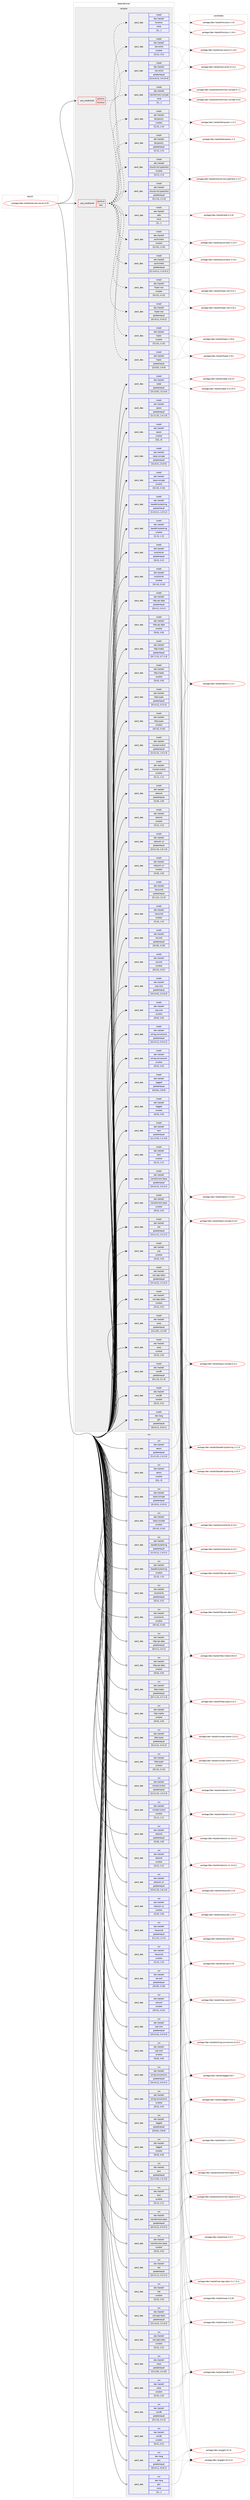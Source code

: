 digraph prolog {

# *************
# Graph options
# *************

newrank=true;
concentrate=true;
compound=true;
graph [rankdir=LR,fontname=Helvetica,fontsize=10,ranksep=1.5];#, ranksep=2.5, nodesep=0.2];
edge  [arrowhead=vee];
node  [fontname=Helvetica,fontsize=10];

# **********
# The ebuild
# **********

subgraph cluster_leftcol {
color=gray;
label=<<i>ebuild</i>>;
id [label="portage://dev-haskell/servant-server-0.20", color=red, width=4, href="../dev-haskell/servant-server-0.20.svg"];
}

# ****************
# The dependencies
# ****************

subgraph cluster_midcol {
color=gray;
label=<<i>dependencies</i>>;
subgraph cluster_compile {
fillcolor="#eeeeee";
style=filled;
label=<<i>compile</i>>;
subgraph cond21422 {
dependency88028 [label=<<TABLE BORDER="0" CELLBORDER="1" CELLSPACING="0" CELLPADDING="4"><TR><TD ROWSPAN="3" CELLPADDING="10">use_conditional</TD></TR><TR><TD>positive</TD></TR><TR><TD>hscolour</TD></TR></TABLE>>, shape=none, color=red];
subgraph pack65598 {
dependency88029 [label=<<TABLE BORDER="0" CELLBORDER="1" CELLSPACING="0" CELLPADDING="4" WIDTH="220"><TR><TD ROWSPAN="6" CELLPADDING="30">pack_dep</TD></TR><TR><TD WIDTH="110">install</TD></TR><TR><TD>dev-haskell</TD></TR><TR><TD>hscolour</TD></TR><TR><TD>none</TD></TR><TR><TD>[[],,,,]</TD></TR></TABLE>>, shape=none, color=blue];
}
dependency88028:e -> dependency88029:w [weight=20,style="dashed",arrowhead="vee"];
}
id:e -> dependency88028:w [weight=20,style="solid",arrowhead="vee"];
subgraph cond21423 {
dependency88030 [label=<<TABLE BORDER="0" CELLBORDER="1" CELLSPACING="0" CELLPADDING="4"><TR><TD ROWSPAN="3" CELLPADDING="10">use_conditional</TD></TR><TR><TD>positive</TD></TR><TR><TD>test</TD></TR></TABLE>>, shape=none, color=red];
subgraph pack65599 {
dependency88031 [label=<<TABLE BORDER="0" CELLBORDER="1" CELLSPACING="0" CELLPADDING="4" WIDTH="220"><TR><TD ROWSPAN="6" CELLPADDING="30">pack_dep</TD></TR><TR><TD WIDTH="110">install</TD></TR><TR><TD>dev-haskell</TD></TR><TR><TD>hspec</TD></TR><TR><TD>greaterequal</TD></TR><TR><TD>[[2,6,0],,,2.6.0]</TD></TR></TABLE>>, shape=none, color=blue];
}
dependency88030:e -> dependency88031:w [weight=20,style="dashed",arrowhead="vee"];
subgraph pack65600 {
dependency88032 [label=<<TABLE BORDER="0" CELLBORDER="1" CELLSPACING="0" CELLPADDING="4" WIDTH="220"><TR><TD ROWSPAN="6" CELLPADDING="30">pack_dep</TD></TR><TR><TD WIDTH="110">install</TD></TR><TR><TD>dev-haskell</TD></TR><TR><TD>hspec</TD></TR><TR><TD>smaller</TD></TR><TR><TD>[[2,12],,,2.12]</TD></TR></TABLE>>, shape=none, color=blue];
}
dependency88030:e -> dependency88032:w [weight=20,style="dashed",arrowhead="vee"];
subgraph pack65601 {
dependency88033 [label=<<TABLE BORDER="0" CELLBORDER="1" CELLSPACING="0" CELLPADDING="4" WIDTH="220"><TR><TD ROWSPAN="6" CELLPADDING="30">pack_dep</TD></TR><TR><TD WIDTH="110">install</TD></TR><TR><TD>dev-haskell</TD></TR><TR><TD>hspec-wai</TD></TR><TR><TD>greaterequal</TD></TR><TR><TD>[[0,10,1],,,0.10.1]</TD></TR></TABLE>>, shape=none, color=blue];
}
dependency88030:e -> dependency88033:w [weight=20,style="dashed",arrowhead="vee"];
subgraph pack65602 {
dependency88034 [label=<<TABLE BORDER="0" CELLBORDER="1" CELLSPACING="0" CELLPADDING="4" WIDTH="220"><TR><TD ROWSPAN="6" CELLPADDING="30">pack_dep</TD></TR><TR><TD WIDTH="110">install</TD></TR><TR><TD>dev-haskell</TD></TR><TR><TD>hspec-wai</TD></TR><TR><TD>smaller</TD></TR><TR><TD>[[0,12],,,0.12]</TD></TR></TABLE>>, shape=none, color=blue];
}
dependency88030:e -> dependency88034:w [weight=20,style="dashed",arrowhead="vee"];
subgraph pack65603 {
dependency88035 [label=<<TABLE BORDER="0" CELLBORDER="1" CELLSPACING="0" CELLPADDING="4" WIDTH="220"><TR><TD ROWSPAN="6" CELLPADDING="30">pack_dep</TD></TR><TR><TD WIDTH="110">install</TD></TR><TR><TD>dev-haskell</TD></TR><TR><TD>quickcheck</TD></TR><TR><TD>greaterequal</TD></TR><TR><TD>[[2,12,6,1],,,2.12.6.1]</TD></TR></TABLE>>, shape=none, color=blue];
}
dependency88030:e -> dependency88035:w [weight=20,style="dashed",arrowhead="vee"];
subgraph pack65604 {
dependency88036 [label=<<TABLE BORDER="0" CELLBORDER="1" CELLSPACING="0" CELLPADDING="4" WIDTH="220"><TR><TD ROWSPAN="6" CELLPADDING="30">pack_dep</TD></TR><TR><TD WIDTH="110">install</TD></TR><TR><TD>dev-haskell</TD></TR><TR><TD>quickcheck</TD></TR><TR><TD>smaller</TD></TR><TR><TD>[[2,15],,,2.15]</TD></TR></TABLE>>, shape=none, color=blue];
}
dependency88030:e -> dependency88036:w [weight=20,style="dashed",arrowhead="vee"];
subgraph pack65605 {
dependency88037 [label=<<TABLE BORDER="0" CELLBORDER="1" CELLSPACING="0" CELLPADDING="4" WIDTH="220"><TR><TD ROWSPAN="6" CELLPADDING="30">pack_dep</TD></TR><TR><TD WIDTH="110">install</TD></TR><TR><TD>dev-haskell</TD></TR><TR><TD>safe</TD></TR><TR><TD>none</TD></TR><TR><TD>[[],,,,]</TD></TR></TABLE>>, shape=none, color=blue];
}
dependency88030:e -> dependency88037:w [weight=20,style="dashed",arrowhead="vee"];
subgraph pack65606 {
dependency88038 [label=<<TABLE BORDER="0" CELLBORDER="1" CELLSPACING="0" CELLPADDING="4" WIDTH="220"><TR><TD ROWSPAN="6" CELLPADDING="30">pack_dep</TD></TR><TR><TD WIDTH="110">install</TD></TR><TR><TD>dev-haskell</TD></TR><TR><TD>should-not-typecheck</TD></TR><TR><TD>greaterequal</TD></TR><TR><TD>[[2,1,0],,,2.1.0]</TD></TR></TABLE>>, shape=none, color=blue];
}
dependency88030:e -> dependency88038:w [weight=20,style="dashed",arrowhead="vee"];
subgraph pack65607 {
dependency88039 [label=<<TABLE BORDER="0" CELLBORDER="1" CELLSPACING="0" CELLPADDING="4" WIDTH="220"><TR><TD ROWSPAN="6" CELLPADDING="30">pack_dep</TD></TR><TR><TD WIDTH="110">install</TD></TR><TR><TD>dev-haskell</TD></TR><TR><TD>should-not-typecheck</TD></TR><TR><TD>smaller</TD></TR><TR><TD>[[2,2],,,2.2]</TD></TR></TABLE>>, shape=none, color=blue];
}
dependency88030:e -> dependency88039:w [weight=20,style="dashed",arrowhead="vee"];
subgraph pack65608 {
dependency88040 [label=<<TABLE BORDER="0" CELLBORDER="1" CELLSPACING="0" CELLPADDING="4" WIDTH="220"><TR><TD ROWSPAN="6" CELLPADDING="30">pack_dep</TD></TR><TR><TD WIDTH="110">install</TD></TR><TR><TD>dev-haskell</TD></TR><TR><TD>temporary</TD></TR><TR><TD>greaterequal</TD></TR><TR><TD>[[1,3],,,1.3]</TD></TR></TABLE>>, shape=none, color=blue];
}
dependency88030:e -> dependency88040:w [weight=20,style="dashed",arrowhead="vee"];
subgraph pack65609 {
dependency88041 [label=<<TABLE BORDER="0" CELLBORDER="1" CELLSPACING="0" CELLPADDING="4" WIDTH="220"><TR><TD ROWSPAN="6" CELLPADDING="30">pack_dep</TD></TR><TR><TD WIDTH="110">install</TD></TR><TR><TD>dev-haskell</TD></TR><TR><TD>temporary</TD></TR><TR><TD>smaller</TD></TR><TR><TD>[[1,4],,,1.4]</TD></TR></TABLE>>, shape=none, color=blue];
}
dependency88030:e -> dependency88041:w [weight=20,style="dashed",arrowhead="vee"];
subgraph pack65610 {
dependency88042 [label=<<TABLE BORDER="0" CELLBORDER="1" CELLSPACING="0" CELLPADDING="4" WIDTH="220"><TR><TD ROWSPAN="6" CELLPADDING="30">pack_dep</TD></TR><TR><TD WIDTH="110">install</TD></TR><TR><TD>dev-haskell</TD></TR><TR><TD>transformers-compat</TD></TR><TR><TD>none</TD></TR><TR><TD>[[],,,,]</TD></TR></TABLE>>, shape=none, color=blue];
}
dependency88030:e -> dependency88042:w [weight=20,style="dashed",arrowhead="vee"];
subgraph pack65611 {
dependency88043 [label=<<TABLE BORDER="0" CELLBORDER="1" CELLSPACING="0" CELLPADDING="4" WIDTH="220"><TR><TD ROWSPAN="6" CELLPADDING="30">pack_dep</TD></TR><TR><TD WIDTH="110">install</TD></TR><TR><TD>dev-haskell</TD></TR><TR><TD>wai-extra</TD></TR><TR><TD>greaterequal</TD></TR><TR><TD>[[3,0,24,3],,,3.0.24.3]</TD></TR></TABLE>>, shape=none, color=blue];
}
dependency88030:e -> dependency88043:w [weight=20,style="dashed",arrowhead="vee"];
subgraph pack65612 {
dependency88044 [label=<<TABLE BORDER="0" CELLBORDER="1" CELLSPACING="0" CELLPADDING="4" WIDTH="220"><TR><TD ROWSPAN="6" CELLPADDING="30">pack_dep</TD></TR><TR><TD WIDTH="110">install</TD></TR><TR><TD>dev-haskell</TD></TR><TR><TD>wai-extra</TD></TR><TR><TD>smaller</TD></TR><TR><TD>[[3,2],,,3.2]</TD></TR></TABLE>>, shape=none, color=blue];
}
dependency88030:e -> dependency88044:w [weight=20,style="dashed",arrowhead="vee"];
}
id:e -> dependency88030:w [weight=20,style="solid",arrowhead="vee"];
subgraph pack65613 {
dependency88045 [label=<<TABLE BORDER="0" CELLBORDER="1" CELLSPACING="0" CELLPADDING="4" WIDTH="220"><TR><TD ROWSPAN="6" CELLPADDING="30">pack_dep</TD></TR><TR><TD WIDTH="110">install</TD></TR><TR><TD>dev-haskell</TD></TR><TR><TD>aeson</TD></TR><TR><TD>greaterequal</TD></TR><TR><TD>[[1,4,1,0],,,1.4.1.0]</TD></TR></TABLE>>, shape=none, color=blue];
}
id:e -> dependency88045:w [weight=20,style="solid",arrowhead="vee"];
subgraph pack65614 {
dependency88046 [label=<<TABLE BORDER="0" CELLBORDER="1" CELLSPACING="0" CELLPADDING="4" WIDTH="220"><TR><TD ROWSPAN="6" CELLPADDING="30">pack_dep</TD></TR><TR><TD WIDTH="110">install</TD></TR><TR><TD>dev-haskell</TD></TR><TR><TD>aeson</TD></TR><TR><TD>smaller</TD></TR><TR><TD>[[3],,,3]</TD></TR></TABLE>>, shape=none, color=blue];
}
id:e -> dependency88046:w [weight=20,style="solid",arrowhead="vee"];
subgraph pack65615 {
dependency88047 [label=<<TABLE BORDER="0" CELLBORDER="1" CELLSPACING="0" CELLPADDING="4" WIDTH="220"><TR><TD ROWSPAN="6" CELLPADDING="30">pack_dep</TD></TR><TR><TD WIDTH="110">install</TD></TR><TR><TD>dev-haskell</TD></TR><TR><TD>base-compat</TD></TR><TR><TD>greaterequal</TD></TR><TR><TD>[[0,10,5],,,0.10.5]</TD></TR></TABLE>>, shape=none, color=blue];
}
id:e -> dependency88047:w [weight=20,style="solid",arrowhead="vee"];
subgraph pack65616 {
dependency88048 [label=<<TABLE BORDER="0" CELLBORDER="1" CELLSPACING="0" CELLPADDING="4" WIDTH="220"><TR><TD ROWSPAN="6" CELLPADDING="30">pack_dep</TD></TR><TR><TD WIDTH="110">install</TD></TR><TR><TD>dev-haskell</TD></TR><TR><TD>base-compat</TD></TR><TR><TD>smaller</TD></TR><TR><TD>[[0,14],,,0.14]</TD></TR></TABLE>>, shape=none, color=blue];
}
id:e -> dependency88048:w [weight=20,style="solid",arrowhead="vee"];
subgraph pack65617 {
dependency88049 [label=<<TABLE BORDER="0" CELLBORDER="1" CELLSPACING="0" CELLPADDING="4" WIDTH="220"><TR><TD ROWSPAN="6" CELLPADDING="30">pack_dep</TD></TR><TR><TD WIDTH="110">install</TD></TR><TR><TD>dev-haskell</TD></TR><TR><TD>base64-bytestring</TD></TR><TR><TD>greaterequal</TD></TR><TR><TD>[[1,0,0,1],,,1.0.0.1]</TD></TR></TABLE>>, shape=none, color=blue];
}
id:e -> dependency88049:w [weight=20,style="solid",arrowhead="vee"];
subgraph pack65618 {
dependency88050 [label=<<TABLE BORDER="0" CELLBORDER="1" CELLSPACING="0" CELLPADDING="4" WIDTH="220"><TR><TD ROWSPAN="6" CELLPADDING="30">pack_dep</TD></TR><TR><TD WIDTH="110">install</TD></TR><TR><TD>dev-haskell</TD></TR><TR><TD>base64-bytestring</TD></TR><TR><TD>smaller</TD></TR><TR><TD>[[1,3],,,1.3]</TD></TR></TABLE>>, shape=none, color=blue];
}
id:e -> dependency88050:w [weight=20,style="solid",arrowhead="vee"];
subgraph pack65619 {
dependency88051 [label=<<TABLE BORDER="0" CELLBORDER="1" CELLSPACING="0" CELLPADDING="4" WIDTH="220"><TR><TD ROWSPAN="6" CELLPADDING="30">pack_dep</TD></TR><TR><TD WIDTH="110">install</TD></TR><TR><TD>dev-haskell</TD></TR><TR><TD>cabal</TD></TR><TR><TD>greaterequal</TD></TR><TR><TD>[[3,2,0,0],,,3.2.0.0]</TD></TR></TABLE>>, shape=none, color=blue];
}
id:e -> dependency88051:w [weight=20,style="solid",arrowhead="vee"];
subgraph pack65620 {
dependency88052 [label=<<TABLE BORDER="0" CELLBORDER="1" CELLSPACING="0" CELLPADDING="4" WIDTH="220"><TR><TD ROWSPAN="6" CELLPADDING="30">pack_dep</TD></TR><TR><TD WIDTH="110">install</TD></TR><TR><TD>dev-haskell</TD></TR><TR><TD>constraints</TD></TR><TR><TD>greaterequal</TD></TR><TR><TD>[[0,2],,,0.2]</TD></TR></TABLE>>, shape=none, color=blue];
}
id:e -> dependency88052:w [weight=20,style="solid",arrowhead="vee"];
subgraph pack65621 {
dependency88053 [label=<<TABLE BORDER="0" CELLBORDER="1" CELLSPACING="0" CELLPADDING="4" WIDTH="220"><TR><TD ROWSPAN="6" CELLPADDING="30">pack_dep</TD></TR><TR><TD WIDTH="110">install</TD></TR><TR><TD>dev-haskell</TD></TR><TR><TD>constraints</TD></TR><TR><TD>smaller</TD></TR><TR><TD>[[0,14],,,0.14]</TD></TR></TABLE>>, shape=none, color=blue];
}
id:e -> dependency88053:w [weight=20,style="solid",arrowhead="vee"];
subgraph pack65622 {
dependency88054 [label=<<TABLE BORDER="0" CELLBORDER="1" CELLSPACING="0" CELLPADDING="4" WIDTH="220"><TR><TD ROWSPAN="6" CELLPADDING="30">pack_dep</TD></TR><TR><TD WIDTH="110">install</TD></TR><TR><TD>dev-haskell</TD></TR><TR><TD>http-api-data</TD></TR><TR><TD>greaterequal</TD></TR><TR><TD>[[0,4,1],,,0.4.1]</TD></TR></TABLE>>, shape=none, color=blue];
}
id:e -> dependency88054:w [weight=20,style="solid",arrowhead="vee"];
subgraph pack65623 {
dependency88055 [label=<<TABLE BORDER="0" CELLBORDER="1" CELLSPACING="0" CELLPADDING="4" WIDTH="220"><TR><TD ROWSPAN="6" CELLPADDING="30">pack_dep</TD></TR><TR><TD WIDTH="110">install</TD></TR><TR><TD>dev-haskell</TD></TR><TR><TD>http-api-data</TD></TR><TR><TD>smaller</TD></TR><TR><TD>[[0,6],,,0.6]</TD></TR></TABLE>>, shape=none, color=blue];
}
id:e -> dependency88055:w [weight=20,style="solid",arrowhead="vee"];
subgraph pack65624 {
dependency88056 [label=<<TABLE BORDER="0" CELLBORDER="1" CELLSPACING="0" CELLPADDING="4" WIDTH="220"><TR><TD ROWSPAN="6" CELLPADDING="30">pack_dep</TD></TR><TR><TD WIDTH="110">install</TD></TR><TR><TD>dev-haskell</TD></TR><TR><TD>http-media</TD></TR><TR><TD>greaterequal</TD></TR><TR><TD>[[0,7,1,3],,,0.7.1.3]</TD></TR></TABLE>>, shape=none, color=blue];
}
id:e -> dependency88056:w [weight=20,style="solid",arrowhead="vee"];
subgraph pack65625 {
dependency88057 [label=<<TABLE BORDER="0" CELLBORDER="1" CELLSPACING="0" CELLPADDING="4" WIDTH="220"><TR><TD ROWSPAN="6" CELLPADDING="30">pack_dep</TD></TR><TR><TD WIDTH="110">install</TD></TR><TR><TD>dev-haskell</TD></TR><TR><TD>http-media</TD></TR><TR><TD>smaller</TD></TR><TR><TD>[[0,9],,,0.9]</TD></TR></TABLE>>, shape=none, color=blue];
}
id:e -> dependency88057:w [weight=20,style="solid",arrowhead="vee"];
subgraph pack65626 {
dependency88058 [label=<<TABLE BORDER="0" CELLBORDER="1" CELLSPACING="0" CELLPADDING="4" WIDTH="220"><TR><TD ROWSPAN="6" CELLPADDING="30">pack_dep</TD></TR><TR><TD WIDTH="110">install</TD></TR><TR><TD>dev-haskell</TD></TR><TR><TD>http-types</TD></TR><TR><TD>greaterequal</TD></TR><TR><TD>[[0,12,2],,,0.12.2]</TD></TR></TABLE>>, shape=none, color=blue];
}
id:e -> dependency88058:w [weight=20,style="solid",arrowhead="vee"];
subgraph pack65627 {
dependency88059 [label=<<TABLE BORDER="0" CELLBORDER="1" CELLSPACING="0" CELLPADDING="4" WIDTH="220"><TR><TD ROWSPAN="6" CELLPADDING="30">pack_dep</TD></TR><TR><TD WIDTH="110">install</TD></TR><TR><TD>dev-haskell</TD></TR><TR><TD>http-types</TD></TR><TR><TD>smaller</TD></TR><TR><TD>[[0,13],,,0.13]</TD></TR></TABLE>>, shape=none, color=blue];
}
id:e -> dependency88059:w [weight=20,style="solid",arrowhead="vee"];
subgraph pack65628 {
dependency88060 [label=<<TABLE BORDER="0" CELLBORDER="1" CELLSPACING="0" CELLPADDING="4" WIDTH="220"><TR><TD ROWSPAN="6" CELLPADDING="30">pack_dep</TD></TR><TR><TD WIDTH="110">install</TD></TR><TR><TD>dev-haskell</TD></TR><TR><TD>monad-control</TD></TR><TR><TD>greaterequal</TD></TR><TR><TD>[[1,0,2,3],,,1.0.2.3]</TD></TR></TABLE>>, shape=none, color=blue];
}
id:e -> dependency88060:w [weight=20,style="solid",arrowhead="vee"];
subgraph pack65629 {
dependency88061 [label=<<TABLE BORDER="0" CELLBORDER="1" CELLSPACING="0" CELLPADDING="4" WIDTH="220"><TR><TD ROWSPAN="6" CELLPADDING="30">pack_dep</TD></TR><TR><TD WIDTH="110">install</TD></TR><TR><TD>dev-haskell</TD></TR><TR><TD>monad-control</TD></TR><TR><TD>smaller</TD></TR><TR><TD>[[1,1],,,1.1]</TD></TR></TABLE>>, shape=none, color=blue];
}
id:e -> dependency88061:w [weight=20,style="solid",arrowhead="vee"];
subgraph pack65630 {
dependency88062 [label=<<TABLE BORDER="0" CELLBORDER="1" CELLSPACING="0" CELLPADDING="4" WIDTH="220"><TR><TD ROWSPAN="6" CELLPADDING="30">pack_dep</TD></TR><TR><TD WIDTH="110">install</TD></TR><TR><TD>dev-haskell</TD></TR><TR><TD>network</TD></TR><TR><TD>greaterequal</TD></TR><TR><TD>[[2,8],,,2.8]</TD></TR></TABLE>>, shape=none, color=blue];
}
id:e -> dependency88062:w [weight=20,style="solid",arrowhead="vee"];
subgraph pack65631 {
dependency88063 [label=<<TABLE BORDER="0" CELLBORDER="1" CELLSPACING="0" CELLPADDING="4" WIDTH="220"><TR><TD ROWSPAN="6" CELLPADDING="30">pack_dep</TD></TR><TR><TD WIDTH="110">install</TD></TR><TR><TD>dev-haskell</TD></TR><TR><TD>network</TD></TR><TR><TD>smaller</TD></TR><TR><TD>[[3,2],,,3.2]</TD></TR></TABLE>>, shape=none, color=blue];
}
id:e -> dependency88063:w [weight=20,style="solid",arrowhead="vee"];
subgraph pack65632 {
dependency88064 [label=<<TABLE BORDER="0" CELLBORDER="1" CELLSPACING="0" CELLPADDING="4" WIDTH="220"><TR><TD ROWSPAN="6" CELLPADDING="30">pack_dep</TD></TR><TR><TD WIDTH="110">install</TD></TR><TR><TD>dev-haskell</TD></TR><TR><TD>network-uri</TD></TR><TR><TD>greaterequal</TD></TR><TR><TD>[[2,6,1,0],,,2.6.1.0]</TD></TR></TABLE>>, shape=none, color=blue];
}
id:e -> dependency88064:w [weight=20,style="solid",arrowhead="vee"];
subgraph pack65633 {
dependency88065 [label=<<TABLE BORDER="0" CELLBORDER="1" CELLSPACING="0" CELLPADDING="4" WIDTH="220"><TR><TD ROWSPAN="6" CELLPADDING="30">pack_dep</TD></TR><TR><TD WIDTH="110">install</TD></TR><TR><TD>dev-haskell</TD></TR><TR><TD>network-uri</TD></TR><TR><TD>smaller</TD></TR><TR><TD>[[2,8],,,2.8]</TD></TR></TABLE>>, shape=none, color=blue];
}
id:e -> dependency88065:w [weight=20,style="solid",arrowhead="vee"];
subgraph pack65634 {
dependency88066 [label=<<TABLE BORDER="0" CELLBORDER="1" CELLSPACING="0" CELLPADDING="4" WIDTH="220"><TR><TD ROWSPAN="6" CELLPADDING="30">pack_dep</TD></TR><TR><TD WIDTH="110">install</TD></TR><TR><TD>dev-haskell</TD></TR><TR><TD>resourcet</TD></TR><TR><TD>greaterequal</TD></TR><TR><TD>[[1,2,2],,,1.2.2]</TD></TR></TABLE>>, shape=none, color=blue];
}
id:e -> dependency88066:w [weight=20,style="solid",arrowhead="vee"];
subgraph pack65635 {
dependency88067 [label=<<TABLE BORDER="0" CELLBORDER="1" CELLSPACING="0" CELLPADDING="4" WIDTH="220"><TR><TD ROWSPAN="6" CELLPADDING="30">pack_dep</TD></TR><TR><TD WIDTH="110">install</TD></TR><TR><TD>dev-haskell</TD></TR><TR><TD>resourcet</TD></TR><TR><TD>smaller</TD></TR><TR><TD>[[1,4],,,1.4]</TD></TR></TABLE>>, shape=none, color=blue];
}
id:e -> dependency88067:w [weight=20,style="solid",arrowhead="vee"];
subgraph pack65636 {
dependency88068 [label=<<TABLE BORDER="0" CELLBORDER="1" CELLSPACING="0" CELLPADDING="4" WIDTH="220"><TR><TD ROWSPAN="6" CELLPADDING="30">pack_dep</TD></TR><TR><TD WIDTH="110">install</TD></TR><TR><TD>dev-haskell</TD></TR><TR><TD>servant</TD></TR><TR><TD>greaterequal</TD></TR><TR><TD>[[0,20],,,0.20]</TD></TR></TABLE>>, shape=none, color=blue];
}
id:e -> dependency88068:w [weight=20,style="solid",arrowhead="vee"];
subgraph pack65637 {
dependency88069 [label=<<TABLE BORDER="0" CELLBORDER="1" CELLSPACING="0" CELLPADDING="4" WIDTH="220"><TR><TD ROWSPAN="6" CELLPADDING="30">pack_dep</TD></TR><TR><TD WIDTH="110">install</TD></TR><TR><TD>dev-haskell</TD></TR><TR><TD>servant</TD></TR><TR><TD>smaller</TD></TR><TR><TD>[[0,21],,,0.21]</TD></TR></TABLE>>, shape=none, color=blue];
}
id:e -> dependency88069:w [weight=20,style="solid",arrowhead="vee"];
subgraph pack65638 {
dependency88070 [label=<<TABLE BORDER="0" CELLBORDER="1" CELLSPACING="0" CELLPADDING="4" WIDTH="220"><TR><TD ROWSPAN="6" CELLPADDING="30">pack_dep</TD></TR><TR><TD WIDTH="110">install</TD></TR><TR><TD>dev-haskell</TD></TR><TR><TD>sop-core</TD></TR><TR><TD>greaterequal</TD></TR><TR><TD>[[0,4,0,0],,,0.4.0.0]</TD></TR></TABLE>>, shape=none, color=blue];
}
id:e -> dependency88070:w [weight=20,style="solid",arrowhead="vee"];
subgraph pack65639 {
dependency88071 [label=<<TABLE BORDER="0" CELLBORDER="1" CELLSPACING="0" CELLPADDING="4" WIDTH="220"><TR><TD ROWSPAN="6" CELLPADDING="30">pack_dep</TD></TR><TR><TD WIDTH="110">install</TD></TR><TR><TD>dev-haskell</TD></TR><TR><TD>sop-core</TD></TR><TR><TD>smaller</TD></TR><TR><TD>[[0,6],,,0.6]</TD></TR></TABLE>>, shape=none, color=blue];
}
id:e -> dependency88071:w [weight=20,style="solid",arrowhead="vee"];
subgraph pack65640 {
dependency88072 [label=<<TABLE BORDER="0" CELLBORDER="1" CELLSPACING="0" CELLPADDING="4" WIDTH="220"><TR><TD ROWSPAN="6" CELLPADDING="30">pack_dep</TD></TR><TR><TD WIDTH="110">install</TD></TR><TR><TD>dev-haskell</TD></TR><TR><TD>string-conversions</TD></TR><TR><TD>greaterequal</TD></TR><TR><TD>[[0,4,0,1],,,0.4.0.1]</TD></TR></TABLE>>, shape=none, color=blue];
}
id:e -> dependency88072:w [weight=20,style="solid",arrowhead="vee"];
subgraph pack65641 {
dependency88073 [label=<<TABLE BORDER="0" CELLBORDER="1" CELLSPACING="0" CELLPADDING="4" WIDTH="220"><TR><TD ROWSPAN="6" CELLPADDING="30">pack_dep</TD></TR><TR><TD WIDTH="110">install</TD></TR><TR><TD>dev-haskell</TD></TR><TR><TD>string-conversions</TD></TR><TR><TD>smaller</TD></TR><TR><TD>[[0,5],,,0.5]</TD></TR></TABLE>>, shape=none, color=blue];
}
id:e -> dependency88073:w [weight=20,style="solid",arrowhead="vee"];
subgraph pack65642 {
dependency88074 [label=<<TABLE BORDER="0" CELLBORDER="1" CELLSPACING="0" CELLPADDING="4" WIDTH="220"><TR><TD ROWSPAN="6" CELLPADDING="30">pack_dep</TD></TR><TR><TD WIDTH="110">install</TD></TR><TR><TD>dev-haskell</TD></TR><TR><TD>tagged</TD></TR><TR><TD>greaterequal</TD></TR><TR><TD>[[0,8,6],,,0.8.6]</TD></TR></TABLE>>, shape=none, color=blue];
}
id:e -> dependency88074:w [weight=20,style="solid",arrowhead="vee"];
subgraph pack65643 {
dependency88075 [label=<<TABLE BORDER="0" CELLBORDER="1" CELLSPACING="0" CELLPADDING="4" WIDTH="220"><TR><TD ROWSPAN="6" CELLPADDING="30">pack_dep</TD></TR><TR><TD WIDTH="110">install</TD></TR><TR><TD>dev-haskell</TD></TR><TR><TD>tagged</TD></TR><TR><TD>smaller</TD></TR><TR><TD>[[0,9],,,0.9]</TD></TR></TABLE>>, shape=none, color=blue];
}
id:e -> dependency88075:w [weight=20,style="solid",arrowhead="vee"];
subgraph pack65644 {
dependency88076 [label=<<TABLE BORDER="0" CELLBORDER="1" CELLSPACING="0" CELLPADDING="4" WIDTH="220"><TR><TD ROWSPAN="6" CELLPADDING="30">pack_dep</TD></TR><TR><TD WIDTH="110">install</TD></TR><TR><TD>dev-haskell</TD></TR><TR><TD>text</TD></TR><TR><TD>greaterequal</TD></TR><TR><TD>[[1,2,3,0],,,1.2.3.0]</TD></TR></TABLE>>, shape=none, color=blue];
}
id:e -> dependency88076:w [weight=20,style="solid",arrowhead="vee"];
subgraph pack65645 {
dependency88077 [label=<<TABLE BORDER="0" CELLBORDER="1" CELLSPACING="0" CELLPADDING="4" WIDTH="220"><TR><TD ROWSPAN="6" CELLPADDING="30">pack_dep</TD></TR><TR><TD WIDTH="110">install</TD></TR><TR><TD>dev-haskell</TD></TR><TR><TD>text</TD></TR><TR><TD>smaller</TD></TR><TR><TD>[[2,1],,,2.1]</TD></TR></TABLE>>, shape=none, color=blue];
}
id:e -> dependency88077:w [weight=20,style="solid",arrowhead="vee"];
subgraph pack65646 {
dependency88078 [label=<<TABLE BORDER="0" CELLBORDER="1" CELLSPACING="0" CELLPADDING="4" WIDTH="220"><TR><TD ROWSPAN="6" CELLPADDING="30">pack_dep</TD></TR><TR><TD WIDTH="110">install</TD></TR><TR><TD>dev-haskell</TD></TR><TR><TD>transformers-base</TD></TR><TR><TD>greaterequal</TD></TR><TR><TD>[[0,4,5,2],,,0.4.5.2]</TD></TR></TABLE>>, shape=none, color=blue];
}
id:e -> dependency88078:w [weight=20,style="solid",arrowhead="vee"];
subgraph pack65647 {
dependency88079 [label=<<TABLE BORDER="0" CELLBORDER="1" CELLSPACING="0" CELLPADDING="4" WIDTH="220"><TR><TD ROWSPAN="6" CELLPADDING="30">pack_dep</TD></TR><TR><TD WIDTH="110">install</TD></TR><TR><TD>dev-haskell</TD></TR><TR><TD>transformers-base</TD></TR><TR><TD>smaller</TD></TR><TR><TD>[[0,5],,,0.5]</TD></TR></TABLE>>, shape=none, color=blue];
}
id:e -> dependency88079:w [weight=20,style="solid",arrowhead="vee"];
subgraph pack65648 {
dependency88080 [label=<<TABLE BORDER="0" CELLBORDER="1" CELLSPACING="0" CELLPADDING="4" WIDTH="220"><TR><TD ROWSPAN="6" CELLPADDING="30">pack_dep</TD></TR><TR><TD WIDTH="110">install</TD></TR><TR><TD>dev-haskell</TD></TR><TR><TD>wai</TD></TR><TR><TD>greaterequal</TD></TR><TR><TD>[[3,2,2,1],,,3.2.2.1]</TD></TR></TABLE>>, shape=none, color=blue];
}
id:e -> dependency88080:w [weight=20,style="solid",arrowhead="vee"];
subgraph pack65649 {
dependency88081 [label=<<TABLE BORDER="0" CELLBORDER="1" CELLSPACING="0" CELLPADDING="4" WIDTH="220"><TR><TD ROWSPAN="6" CELLPADDING="30">pack_dep</TD></TR><TR><TD WIDTH="110">install</TD></TR><TR><TD>dev-haskell</TD></TR><TR><TD>wai</TD></TR><TR><TD>smaller</TD></TR><TR><TD>[[3,3],,,3.3]</TD></TR></TABLE>>, shape=none, color=blue];
}
id:e -> dependency88081:w [weight=20,style="solid",arrowhead="vee"];
subgraph pack65650 {
dependency88082 [label=<<TABLE BORDER="0" CELLBORDER="1" CELLSPACING="0" CELLPADDING="4" WIDTH="220"><TR><TD ROWSPAN="6" CELLPADDING="30">pack_dep</TD></TR><TR><TD WIDTH="110">install</TD></TR><TR><TD>dev-haskell</TD></TR><TR><TD>wai-app-static</TD></TR><TR><TD>greaterequal</TD></TR><TR><TD>[[3,1,6,2],,,3.1.6.2]</TD></TR></TABLE>>, shape=none, color=blue];
}
id:e -> dependency88082:w [weight=20,style="solid",arrowhead="vee"];
subgraph pack65651 {
dependency88083 [label=<<TABLE BORDER="0" CELLBORDER="1" CELLSPACING="0" CELLPADDING="4" WIDTH="220"><TR><TD ROWSPAN="6" CELLPADDING="30">pack_dep</TD></TR><TR><TD WIDTH="110">install</TD></TR><TR><TD>dev-haskell</TD></TR><TR><TD>wai-app-static</TD></TR><TR><TD>smaller</TD></TR><TR><TD>[[3,2],,,3.2]</TD></TR></TABLE>>, shape=none, color=blue];
}
id:e -> dependency88083:w [weight=20,style="solid",arrowhead="vee"];
subgraph pack65652 {
dependency88084 [label=<<TABLE BORDER="0" CELLBORDER="1" CELLSPACING="0" CELLPADDING="4" WIDTH="220"><TR><TD ROWSPAN="6" CELLPADDING="30">pack_dep</TD></TR><TR><TD WIDTH="110">install</TD></TR><TR><TD>dev-haskell</TD></TR><TR><TD>warp</TD></TR><TR><TD>greaterequal</TD></TR><TR><TD>[[3,2,25],,,3.2.25]</TD></TR></TABLE>>, shape=none, color=blue];
}
id:e -> dependency88084:w [weight=20,style="solid",arrowhead="vee"];
subgraph pack65653 {
dependency88085 [label=<<TABLE BORDER="0" CELLBORDER="1" CELLSPACING="0" CELLPADDING="4" WIDTH="220"><TR><TD ROWSPAN="6" CELLPADDING="30">pack_dep</TD></TR><TR><TD WIDTH="110">install</TD></TR><TR><TD>dev-haskell</TD></TR><TR><TD>warp</TD></TR><TR><TD>smaller</TD></TR><TR><TD>[[3,4],,,3.4]</TD></TR></TABLE>>, shape=none, color=blue];
}
id:e -> dependency88085:w [weight=20,style="solid",arrowhead="vee"];
subgraph pack65654 {
dependency88086 [label=<<TABLE BORDER="0" CELLBORDER="1" CELLSPACING="0" CELLPADDING="4" WIDTH="220"><TR><TD ROWSPAN="6" CELLPADDING="30">pack_dep</TD></TR><TR><TD WIDTH="110">install</TD></TR><TR><TD>dev-haskell</TD></TR><TR><TD>word8</TD></TR><TR><TD>greaterequal</TD></TR><TR><TD>[[0,1,3],,,0.1.3]</TD></TR></TABLE>>, shape=none, color=blue];
}
id:e -> dependency88086:w [weight=20,style="solid",arrowhead="vee"];
subgraph pack65655 {
dependency88087 [label=<<TABLE BORDER="0" CELLBORDER="1" CELLSPACING="0" CELLPADDING="4" WIDTH="220"><TR><TD ROWSPAN="6" CELLPADDING="30">pack_dep</TD></TR><TR><TD WIDTH="110">install</TD></TR><TR><TD>dev-haskell</TD></TR><TR><TD>word8</TD></TR><TR><TD>smaller</TD></TR><TR><TD>[[0,2],,,0.2]</TD></TR></TABLE>>, shape=none, color=blue];
}
id:e -> dependency88087:w [weight=20,style="solid",arrowhead="vee"];
subgraph pack65656 {
dependency88088 [label=<<TABLE BORDER="0" CELLBORDER="1" CELLSPACING="0" CELLPADDING="4" WIDTH="220"><TR><TD ROWSPAN="6" CELLPADDING="30">pack_dep</TD></TR><TR><TD WIDTH="110">install</TD></TR><TR><TD>dev-lang</TD></TR><TR><TD>ghc</TD></TR><TR><TD>greaterequal</TD></TR><TR><TD>[[8,10,1],,,8.10.1]</TD></TR></TABLE>>, shape=none, color=blue];
}
id:e -> dependency88088:w [weight=20,style="solid",arrowhead="vee"];
}
subgraph cluster_compileandrun {
fillcolor="#eeeeee";
style=filled;
label=<<i>compile and run</i>>;
}
subgraph cluster_run {
fillcolor="#eeeeee";
style=filled;
label=<<i>run</i>>;
subgraph pack65657 {
dependency88089 [label=<<TABLE BORDER="0" CELLBORDER="1" CELLSPACING="0" CELLPADDING="4" WIDTH="220"><TR><TD ROWSPAN="6" CELLPADDING="30">pack_dep</TD></TR><TR><TD WIDTH="110">run</TD></TR><TR><TD>dev-haskell</TD></TR><TR><TD>aeson</TD></TR><TR><TD>greaterequal</TD></TR><TR><TD>[[1,4,1,0],,,1.4.1.0]</TD></TR></TABLE>>, shape=none, color=blue];
}
id:e -> dependency88089:w [weight=20,style="solid",arrowhead="odot"];
subgraph pack65658 {
dependency88090 [label=<<TABLE BORDER="0" CELLBORDER="1" CELLSPACING="0" CELLPADDING="4" WIDTH="220"><TR><TD ROWSPAN="6" CELLPADDING="30">pack_dep</TD></TR><TR><TD WIDTH="110">run</TD></TR><TR><TD>dev-haskell</TD></TR><TR><TD>aeson</TD></TR><TR><TD>smaller</TD></TR><TR><TD>[[3],,,3]</TD></TR></TABLE>>, shape=none, color=blue];
}
id:e -> dependency88090:w [weight=20,style="solid",arrowhead="odot"];
subgraph pack65659 {
dependency88091 [label=<<TABLE BORDER="0" CELLBORDER="1" CELLSPACING="0" CELLPADDING="4" WIDTH="220"><TR><TD ROWSPAN="6" CELLPADDING="30">pack_dep</TD></TR><TR><TD WIDTH="110">run</TD></TR><TR><TD>dev-haskell</TD></TR><TR><TD>base-compat</TD></TR><TR><TD>greaterequal</TD></TR><TR><TD>[[0,10,5],,,0.10.5]</TD></TR></TABLE>>, shape=none, color=blue];
}
id:e -> dependency88091:w [weight=20,style="solid",arrowhead="odot"];
subgraph pack65660 {
dependency88092 [label=<<TABLE BORDER="0" CELLBORDER="1" CELLSPACING="0" CELLPADDING="4" WIDTH="220"><TR><TD ROWSPAN="6" CELLPADDING="30">pack_dep</TD></TR><TR><TD WIDTH="110">run</TD></TR><TR><TD>dev-haskell</TD></TR><TR><TD>base-compat</TD></TR><TR><TD>smaller</TD></TR><TR><TD>[[0,14],,,0.14]</TD></TR></TABLE>>, shape=none, color=blue];
}
id:e -> dependency88092:w [weight=20,style="solid",arrowhead="odot"];
subgraph pack65661 {
dependency88093 [label=<<TABLE BORDER="0" CELLBORDER="1" CELLSPACING="0" CELLPADDING="4" WIDTH="220"><TR><TD ROWSPAN="6" CELLPADDING="30">pack_dep</TD></TR><TR><TD WIDTH="110">run</TD></TR><TR><TD>dev-haskell</TD></TR><TR><TD>base64-bytestring</TD></TR><TR><TD>greaterequal</TD></TR><TR><TD>[[1,0,0,1],,,1.0.0.1]</TD></TR></TABLE>>, shape=none, color=blue];
}
id:e -> dependency88093:w [weight=20,style="solid",arrowhead="odot"];
subgraph pack65662 {
dependency88094 [label=<<TABLE BORDER="0" CELLBORDER="1" CELLSPACING="0" CELLPADDING="4" WIDTH="220"><TR><TD ROWSPAN="6" CELLPADDING="30">pack_dep</TD></TR><TR><TD WIDTH="110">run</TD></TR><TR><TD>dev-haskell</TD></TR><TR><TD>base64-bytestring</TD></TR><TR><TD>smaller</TD></TR><TR><TD>[[1,3],,,1.3]</TD></TR></TABLE>>, shape=none, color=blue];
}
id:e -> dependency88094:w [weight=20,style="solid",arrowhead="odot"];
subgraph pack65663 {
dependency88095 [label=<<TABLE BORDER="0" CELLBORDER="1" CELLSPACING="0" CELLPADDING="4" WIDTH="220"><TR><TD ROWSPAN="6" CELLPADDING="30">pack_dep</TD></TR><TR><TD WIDTH="110">run</TD></TR><TR><TD>dev-haskell</TD></TR><TR><TD>constraints</TD></TR><TR><TD>greaterequal</TD></TR><TR><TD>[[0,2],,,0.2]</TD></TR></TABLE>>, shape=none, color=blue];
}
id:e -> dependency88095:w [weight=20,style="solid",arrowhead="odot"];
subgraph pack65664 {
dependency88096 [label=<<TABLE BORDER="0" CELLBORDER="1" CELLSPACING="0" CELLPADDING="4" WIDTH="220"><TR><TD ROWSPAN="6" CELLPADDING="30">pack_dep</TD></TR><TR><TD WIDTH="110">run</TD></TR><TR><TD>dev-haskell</TD></TR><TR><TD>constraints</TD></TR><TR><TD>smaller</TD></TR><TR><TD>[[0,14],,,0.14]</TD></TR></TABLE>>, shape=none, color=blue];
}
id:e -> dependency88096:w [weight=20,style="solid",arrowhead="odot"];
subgraph pack65665 {
dependency88097 [label=<<TABLE BORDER="0" CELLBORDER="1" CELLSPACING="0" CELLPADDING="4" WIDTH="220"><TR><TD ROWSPAN="6" CELLPADDING="30">pack_dep</TD></TR><TR><TD WIDTH="110">run</TD></TR><TR><TD>dev-haskell</TD></TR><TR><TD>http-api-data</TD></TR><TR><TD>greaterequal</TD></TR><TR><TD>[[0,4,1],,,0.4.1]</TD></TR></TABLE>>, shape=none, color=blue];
}
id:e -> dependency88097:w [weight=20,style="solid",arrowhead="odot"];
subgraph pack65666 {
dependency88098 [label=<<TABLE BORDER="0" CELLBORDER="1" CELLSPACING="0" CELLPADDING="4" WIDTH="220"><TR><TD ROWSPAN="6" CELLPADDING="30">pack_dep</TD></TR><TR><TD WIDTH="110">run</TD></TR><TR><TD>dev-haskell</TD></TR><TR><TD>http-api-data</TD></TR><TR><TD>smaller</TD></TR><TR><TD>[[0,6],,,0.6]</TD></TR></TABLE>>, shape=none, color=blue];
}
id:e -> dependency88098:w [weight=20,style="solid",arrowhead="odot"];
subgraph pack65667 {
dependency88099 [label=<<TABLE BORDER="0" CELLBORDER="1" CELLSPACING="0" CELLPADDING="4" WIDTH="220"><TR><TD ROWSPAN="6" CELLPADDING="30">pack_dep</TD></TR><TR><TD WIDTH="110">run</TD></TR><TR><TD>dev-haskell</TD></TR><TR><TD>http-media</TD></TR><TR><TD>greaterequal</TD></TR><TR><TD>[[0,7,1,3],,,0.7.1.3]</TD></TR></TABLE>>, shape=none, color=blue];
}
id:e -> dependency88099:w [weight=20,style="solid",arrowhead="odot"];
subgraph pack65668 {
dependency88100 [label=<<TABLE BORDER="0" CELLBORDER="1" CELLSPACING="0" CELLPADDING="4" WIDTH="220"><TR><TD ROWSPAN="6" CELLPADDING="30">pack_dep</TD></TR><TR><TD WIDTH="110">run</TD></TR><TR><TD>dev-haskell</TD></TR><TR><TD>http-media</TD></TR><TR><TD>smaller</TD></TR><TR><TD>[[0,9],,,0.9]</TD></TR></TABLE>>, shape=none, color=blue];
}
id:e -> dependency88100:w [weight=20,style="solid",arrowhead="odot"];
subgraph pack65669 {
dependency88101 [label=<<TABLE BORDER="0" CELLBORDER="1" CELLSPACING="0" CELLPADDING="4" WIDTH="220"><TR><TD ROWSPAN="6" CELLPADDING="30">pack_dep</TD></TR><TR><TD WIDTH="110">run</TD></TR><TR><TD>dev-haskell</TD></TR><TR><TD>http-types</TD></TR><TR><TD>greaterequal</TD></TR><TR><TD>[[0,12,2],,,0.12.2]</TD></TR></TABLE>>, shape=none, color=blue];
}
id:e -> dependency88101:w [weight=20,style="solid",arrowhead="odot"];
subgraph pack65670 {
dependency88102 [label=<<TABLE BORDER="0" CELLBORDER="1" CELLSPACING="0" CELLPADDING="4" WIDTH="220"><TR><TD ROWSPAN="6" CELLPADDING="30">pack_dep</TD></TR><TR><TD WIDTH="110">run</TD></TR><TR><TD>dev-haskell</TD></TR><TR><TD>http-types</TD></TR><TR><TD>smaller</TD></TR><TR><TD>[[0,13],,,0.13]</TD></TR></TABLE>>, shape=none, color=blue];
}
id:e -> dependency88102:w [weight=20,style="solid",arrowhead="odot"];
subgraph pack65671 {
dependency88103 [label=<<TABLE BORDER="0" CELLBORDER="1" CELLSPACING="0" CELLPADDING="4" WIDTH="220"><TR><TD ROWSPAN="6" CELLPADDING="30">pack_dep</TD></TR><TR><TD WIDTH="110">run</TD></TR><TR><TD>dev-haskell</TD></TR><TR><TD>monad-control</TD></TR><TR><TD>greaterequal</TD></TR><TR><TD>[[1,0,2,3],,,1.0.2.3]</TD></TR></TABLE>>, shape=none, color=blue];
}
id:e -> dependency88103:w [weight=20,style="solid",arrowhead="odot"];
subgraph pack65672 {
dependency88104 [label=<<TABLE BORDER="0" CELLBORDER="1" CELLSPACING="0" CELLPADDING="4" WIDTH="220"><TR><TD ROWSPAN="6" CELLPADDING="30">pack_dep</TD></TR><TR><TD WIDTH="110">run</TD></TR><TR><TD>dev-haskell</TD></TR><TR><TD>monad-control</TD></TR><TR><TD>smaller</TD></TR><TR><TD>[[1,1],,,1.1]</TD></TR></TABLE>>, shape=none, color=blue];
}
id:e -> dependency88104:w [weight=20,style="solid",arrowhead="odot"];
subgraph pack65673 {
dependency88105 [label=<<TABLE BORDER="0" CELLBORDER="1" CELLSPACING="0" CELLPADDING="4" WIDTH="220"><TR><TD ROWSPAN="6" CELLPADDING="30">pack_dep</TD></TR><TR><TD WIDTH="110">run</TD></TR><TR><TD>dev-haskell</TD></TR><TR><TD>network</TD></TR><TR><TD>greaterequal</TD></TR><TR><TD>[[2,8],,,2.8]</TD></TR></TABLE>>, shape=none, color=blue];
}
id:e -> dependency88105:w [weight=20,style="solid",arrowhead="odot"];
subgraph pack65674 {
dependency88106 [label=<<TABLE BORDER="0" CELLBORDER="1" CELLSPACING="0" CELLPADDING="4" WIDTH="220"><TR><TD ROWSPAN="6" CELLPADDING="30">pack_dep</TD></TR><TR><TD WIDTH="110">run</TD></TR><TR><TD>dev-haskell</TD></TR><TR><TD>network</TD></TR><TR><TD>smaller</TD></TR><TR><TD>[[3,2],,,3.2]</TD></TR></TABLE>>, shape=none, color=blue];
}
id:e -> dependency88106:w [weight=20,style="solid",arrowhead="odot"];
subgraph pack65675 {
dependency88107 [label=<<TABLE BORDER="0" CELLBORDER="1" CELLSPACING="0" CELLPADDING="4" WIDTH="220"><TR><TD ROWSPAN="6" CELLPADDING="30">pack_dep</TD></TR><TR><TD WIDTH="110">run</TD></TR><TR><TD>dev-haskell</TD></TR><TR><TD>network-uri</TD></TR><TR><TD>greaterequal</TD></TR><TR><TD>[[2,6,1,0],,,2.6.1.0]</TD></TR></TABLE>>, shape=none, color=blue];
}
id:e -> dependency88107:w [weight=20,style="solid",arrowhead="odot"];
subgraph pack65676 {
dependency88108 [label=<<TABLE BORDER="0" CELLBORDER="1" CELLSPACING="0" CELLPADDING="4" WIDTH="220"><TR><TD ROWSPAN="6" CELLPADDING="30">pack_dep</TD></TR><TR><TD WIDTH="110">run</TD></TR><TR><TD>dev-haskell</TD></TR><TR><TD>network-uri</TD></TR><TR><TD>smaller</TD></TR><TR><TD>[[2,8],,,2.8]</TD></TR></TABLE>>, shape=none, color=blue];
}
id:e -> dependency88108:w [weight=20,style="solid",arrowhead="odot"];
subgraph pack65677 {
dependency88109 [label=<<TABLE BORDER="0" CELLBORDER="1" CELLSPACING="0" CELLPADDING="4" WIDTH="220"><TR><TD ROWSPAN="6" CELLPADDING="30">pack_dep</TD></TR><TR><TD WIDTH="110">run</TD></TR><TR><TD>dev-haskell</TD></TR><TR><TD>resourcet</TD></TR><TR><TD>greaterequal</TD></TR><TR><TD>[[1,2,2],,,1.2.2]</TD></TR></TABLE>>, shape=none, color=blue];
}
id:e -> dependency88109:w [weight=20,style="solid",arrowhead="odot"];
subgraph pack65678 {
dependency88110 [label=<<TABLE BORDER="0" CELLBORDER="1" CELLSPACING="0" CELLPADDING="4" WIDTH="220"><TR><TD ROWSPAN="6" CELLPADDING="30">pack_dep</TD></TR><TR><TD WIDTH="110">run</TD></TR><TR><TD>dev-haskell</TD></TR><TR><TD>resourcet</TD></TR><TR><TD>smaller</TD></TR><TR><TD>[[1,4],,,1.4]</TD></TR></TABLE>>, shape=none, color=blue];
}
id:e -> dependency88110:w [weight=20,style="solid",arrowhead="odot"];
subgraph pack65679 {
dependency88111 [label=<<TABLE BORDER="0" CELLBORDER="1" CELLSPACING="0" CELLPADDING="4" WIDTH="220"><TR><TD ROWSPAN="6" CELLPADDING="30">pack_dep</TD></TR><TR><TD WIDTH="110">run</TD></TR><TR><TD>dev-haskell</TD></TR><TR><TD>servant</TD></TR><TR><TD>greaterequal</TD></TR><TR><TD>[[0,20],,,0.20]</TD></TR></TABLE>>, shape=none, color=blue];
}
id:e -> dependency88111:w [weight=20,style="solid",arrowhead="odot"];
subgraph pack65680 {
dependency88112 [label=<<TABLE BORDER="0" CELLBORDER="1" CELLSPACING="0" CELLPADDING="4" WIDTH="220"><TR><TD ROWSPAN="6" CELLPADDING="30">pack_dep</TD></TR><TR><TD WIDTH="110">run</TD></TR><TR><TD>dev-haskell</TD></TR><TR><TD>servant</TD></TR><TR><TD>smaller</TD></TR><TR><TD>[[0,21],,,0.21]</TD></TR></TABLE>>, shape=none, color=blue];
}
id:e -> dependency88112:w [weight=20,style="solid",arrowhead="odot"];
subgraph pack65681 {
dependency88113 [label=<<TABLE BORDER="0" CELLBORDER="1" CELLSPACING="0" CELLPADDING="4" WIDTH="220"><TR><TD ROWSPAN="6" CELLPADDING="30">pack_dep</TD></TR><TR><TD WIDTH="110">run</TD></TR><TR><TD>dev-haskell</TD></TR><TR><TD>sop-core</TD></TR><TR><TD>greaterequal</TD></TR><TR><TD>[[0,4,0,0],,,0.4.0.0]</TD></TR></TABLE>>, shape=none, color=blue];
}
id:e -> dependency88113:w [weight=20,style="solid",arrowhead="odot"];
subgraph pack65682 {
dependency88114 [label=<<TABLE BORDER="0" CELLBORDER="1" CELLSPACING="0" CELLPADDING="4" WIDTH="220"><TR><TD ROWSPAN="6" CELLPADDING="30">pack_dep</TD></TR><TR><TD WIDTH="110">run</TD></TR><TR><TD>dev-haskell</TD></TR><TR><TD>sop-core</TD></TR><TR><TD>smaller</TD></TR><TR><TD>[[0,6],,,0.6]</TD></TR></TABLE>>, shape=none, color=blue];
}
id:e -> dependency88114:w [weight=20,style="solid",arrowhead="odot"];
subgraph pack65683 {
dependency88115 [label=<<TABLE BORDER="0" CELLBORDER="1" CELLSPACING="0" CELLPADDING="4" WIDTH="220"><TR><TD ROWSPAN="6" CELLPADDING="30">pack_dep</TD></TR><TR><TD WIDTH="110">run</TD></TR><TR><TD>dev-haskell</TD></TR><TR><TD>string-conversions</TD></TR><TR><TD>greaterequal</TD></TR><TR><TD>[[0,4,0,1],,,0.4.0.1]</TD></TR></TABLE>>, shape=none, color=blue];
}
id:e -> dependency88115:w [weight=20,style="solid",arrowhead="odot"];
subgraph pack65684 {
dependency88116 [label=<<TABLE BORDER="0" CELLBORDER="1" CELLSPACING="0" CELLPADDING="4" WIDTH="220"><TR><TD ROWSPAN="6" CELLPADDING="30">pack_dep</TD></TR><TR><TD WIDTH="110">run</TD></TR><TR><TD>dev-haskell</TD></TR><TR><TD>string-conversions</TD></TR><TR><TD>smaller</TD></TR><TR><TD>[[0,5],,,0.5]</TD></TR></TABLE>>, shape=none, color=blue];
}
id:e -> dependency88116:w [weight=20,style="solid",arrowhead="odot"];
subgraph pack65685 {
dependency88117 [label=<<TABLE BORDER="0" CELLBORDER="1" CELLSPACING="0" CELLPADDING="4" WIDTH="220"><TR><TD ROWSPAN="6" CELLPADDING="30">pack_dep</TD></TR><TR><TD WIDTH="110">run</TD></TR><TR><TD>dev-haskell</TD></TR><TR><TD>tagged</TD></TR><TR><TD>greaterequal</TD></TR><TR><TD>[[0,8,6],,,0.8.6]</TD></TR></TABLE>>, shape=none, color=blue];
}
id:e -> dependency88117:w [weight=20,style="solid",arrowhead="odot"];
subgraph pack65686 {
dependency88118 [label=<<TABLE BORDER="0" CELLBORDER="1" CELLSPACING="0" CELLPADDING="4" WIDTH="220"><TR><TD ROWSPAN="6" CELLPADDING="30">pack_dep</TD></TR><TR><TD WIDTH="110">run</TD></TR><TR><TD>dev-haskell</TD></TR><TR><TD>tagged</TD></TR><TR><TD>smaller</TD></TR><TR><TD>[[0,9],,,0.9]</TD></TR></TABLE>>, shape=none, color=blue];
}
id:e -> dependency88118:w [weight=20,style="solid",arrowhead="odot"];
subgraph pack65687 {
dependency88119 [label=<<TABLE BORDER="0" CELLBORDER="1" CELLSPACING="0" CELLPADDING="4" WIDTH="220"><TR><TD ROWSPAN="6" CELLPADDING="30">pack_dep</TD></TR><TR><TD WIDTH="110">run</TD></TR><TR><TD>dev-haskell</TD></TR><TR><TD>text</TD></TR><TR><TD>greaterequal</TD></TR><TR><TD>[[1,2,3,0],,,1.2.3.0]</TD></TR></TABLE>>, shape=none, color=blue];
}
id:e -> dependency88119:w [weight=20,style="solid",arrowhead="odot"];
subgraph pack65688 {
dependency88120 [label=<<TABLE BORDER="0" CELLBORDER="1" CELLSPACING="0" CELLPADDING="4" WIDTH="220"><TR><TD ROWSPAN="6" CELLPADDING="30">pack_dep</TD></TR><TR><TD WIDTH="110">run</TD></TR><TR><TD>dev-haskell</TD></TR><TR><TD>text</TD></TR><TR><TD>smaller</TD></TR><TR><TD>[[2,1],,,2.1]</TD></TR></TABLE>>, shape=none, color=blue];
}
id:e -> dependency88120:w [weight=20,style="solid",arrowhead="odot"];
subgraph pack65689 {
dependency88121 [label=<<TABLE BORDER="0" CELLBORDER="1" CELLSPACING="0" CELLPADDING="4" WIDTH="220"><TR><TD ROWSPAN="6" CELLPADDING="30">pack_dep</TD></TR><TR><TD WIDTH="110">run</TD></TR><TR><TD>dev-haskell</TD></TR><TR><TD>transformers-base</TD></TR><TR><TD>greaterequal</TD></TR><TR><TD>[[0,4,5,2],,,0.4.5.2]</TD></TR></TABLE>>, shape=none, color=blue];
}
id:e -> dependency88121:w [weight=20,style="solid",arrowhead="odot"];
subgraph pack65690 {
dependency88122 [label=<<TABLE BORDER="0" CELLBORDER="1" CELLSPACING="0" CELLPADDING="4" WIDTH="220"><TR><TD ROWSPAN="6" CELLPADDING="30">pack_dep</TD></TR><TR><TD WIDTH="110">run</TD></TR><TR><TD>dev-haskell</TD></TR><TR><TD>transformers-base</TD></TR><TR><TD>smaller</TD></TR><TR><TD>[[0,5],,,0.5]</TD></TR></TABLE>>, shape=none, color=blue];
}
id:e -> dependency88122:w [weight=20,style="solid",arrowhead="odot"];
subgraph pack65691 {
dependency88123 [label=<<TABLE BORDER="0" CELLBORDER="1" CELLSPACING="0" CELLPADDING="4" WIDTH="220"><TR><TD ROWSPAN="6" CELLPADDING="30">pack_dep</TD></TR><TR><TD WIDTH="110">run</TD></TR><TR><TD>dev-haskell</TD></TR><TR><TD>wai</TD></TR><TR><TD>greaterequal</TD></TR><TR><TD>[[3,2,2,1],,,3.2.2.1]</TD></TR></TABLE>>, shape=none, color=blue];
}
id:e -> dependency88123:w [weight=20,style="solid",arrowhead="odot"];
subgraph pack65692 {
dependency88124 [label=<<TABLE BORDER="0" CELLBORDER="1" CELLSPACING="0" CELLPADDING="4" WIDTH="220"><TR><TD ROWSPAN="6" CELLPADDING="30">pack_dep</TD></TR><TR><TD WIDTH="110">run</TD></TR><TR><TD>dev-haskell</TD></TR><TR><TD>wai</TD></TR><TR><TD>smaller</TD></TR><TR><TD>[[3,3],,,3.3]</TD></TR></TABLE>>, shape=none, color=blue];
}
id:e -> dependency88124:w [weight=20,style="solid",arrowhead="odot"];
subgraph pack65693 {
dependency88125 [label=<<TABLE BORDER="0" CELLBORDER="1" CELLSPACING="0" CELLPADDING="4" WIDTH="220"><TR><TD ROWSPAN="6" CELLPADDING="30">pack_dep</TD></TR><TR><TD WIDTH="110">run</TD></TR><TR><TD>dev-haskell</TD></TR><TR><TD>wai-app-static</TD></TR><TR><TD>greaterequal</TD></TR><TR><TD>[[3,1,6,2],,,3.1.6.2]</TD></TR></TABLE>>, shape=none, color=blue];
}
id:e -> dependency88125:w [weight=20,style="solid",arrowhead="odot"];
subgraph pack65694 {
dependency88126 [label=<<TABLE BORDER="0" CELLBORDER="1" CELLSPACING="0" CELLPADDING="4" WIDTH="220"><TR><TD ROWSPAN="6" CELLPADDING="30">pack_dep</TD></TR><TR><TD WIDTH="110">run</TD></TR><TR><TD>dev-haskell</TD></TR><TR><TD>wai-app-static</TD></TR><TR><TD>smaller</TD></TR><TR><TD>[[3,2],,,3.2]</TD></TR></TABLE>>, shape=none, color=blue];
}
id:e -> dependency88126:w [weight=20,style="solid",arrowhead="odot"];
subgraph pack65695 {
dependency88127 [label=<<TABLE BORDER="0" CELLBORDER="1" CELLSPACING="0" CELLPADDING="4" WIDTH="220"><TR><TD ROWSPAN="6" CELLPADDING="30">pack_dep</TD></TR><TR><TD WIDTH="110">run</TD></TR><TR><TD>dev-haskell</TD></TR><TR><TD>warp</TD></TR><TR><TD>greaterequal</TD></TR><TR><TD>[[3,2,25],,,3.2.25]</TD></TR></TABLE>>, shape=none, color=blue];
}
id:e -> dependency88127:w [weight=20,style="solid",arrowhead="odot"];
subgraph pack65696 {
dependency88128 [label=<<TABLE BORDER="0" CELLBORDER="1" CELLSPACING="0" CELLPADDING="4" WIDTH="220"><TR><TD ROWSPAN="6" CELLPADDING="30">pack_dep</TD></TR><TR><TD WIDTH="110">run</TD></TR><TR><TD>dev-haskell</TD></TR><TR><TD>warp</TD></TR><TR><TD>smaller</TD></TR><TR><TD>[[3,4],,,3.4]</TD></TR></TABLE>>, shape=none, color=blue];
}
id:e -> dependency88128:w [weight=20,style="solid",arrowhead="odot"];
subgraph pack65697 {
dependency88129 [label=<<TABLE BORDER="0" CELLBORDER="1" CELLSPACING="0" CELLPADDING="4" WIDTH="220"><TR><TD ROWSPAN="6" CELLPADDING="30">pack_dep</TD></TR><TR><TD WIDTH="110">run</TD></TR><TR><TD>dev-haskell</TD></TR><TR><TD>word8</TD></TR><TR><TD>greaterequal</TD></TR><TR><TD>[[0,1,3],,,0.1.3]</TD></TR></TABLE>>, shape=none, color=blue];
}
id:e -> dependency88129:w [weight=20,style="solid",arrowhead="odot"];
subgraph pack65698 {
dependency88130 [label=<<TABLE BORDER="0" CELLBORDER="1" CELLSPACING="0" CELLPADDING="4" WIDTH="220"><TR><TD ROWSPAN="6" CELLPADDING="30">pack_dep</TD></TR><TR><TD WIDTH="110">run</TD></TR><TR><TD>dev-haskell</TD></TR><TR><TD>word8</TD></TR><TR><TD>smaller</TD></TR><TR><TD>[[0,2],,,0.2]</TD></TR></TABLE>>, shape=none, color=blue];
}
id:e -> dependency88130:w [weight=20,style="solid",arrowhead="odot"];
subgraph pack65699 {
dependency88131 [label=<<TABLE BORDER="0" CELLBORDER="1" CELLSPACING="0" CELLPADDING="4" WIDTH="220"><TR><TD ROWSPAN="6" CELLPADDING="30">pack_dep</TD></TR><TR><TD WIDTH="110">run</TD></TR><TR><TD>dev-lang</TD></TR><TR><TD>ghc</TD></TR><TR><TD>greaterequal</TD></TR><TR><TD>[[8,10,1],,,8.10.1]</TD></TR></TABLE>>, shape=none, color=blue];
}
id:e -> dependency88131:w [weight=20,style="solid",arrowhead="odot"];
subgraph pack65700 {
dependency88132 [label=<<TABLE BORDER="0" CELLBORDER="1" CELLSPACING="0" CELLPADDING="4" WIDTH="220"><TR><TD ROWSPAN="6" CELLPADDING="30">pack_dep</TD></TR><TR><TD WIDTH="110">run</TD></TR><TR><TD>dev-lang</TD></TR><TR><TD>ghc</TD></TR><TR><TD>none</TD></TR><TR><TD>[[],,,,]</TD></TR></TABLE>>, shape=none, color=blue];
}
id:e -> dependency88132:w [weight=20,style="solid",arrowhead="odot"];
}
}

# **************
# The candidates
# **************

subgraph cluster_choices {
rank=same;
color=gray;
label=<<i>candidates</i>>;

subgraph choice65598 {
color=black;
nodesep=1;
choice100101118451049711510710110810847104115991111081111171144549465053 [label="portage://dev-haskell/hscolour-1.25", color=red, width=4,href="../dev-haskell/hscolour-1.25.svg"];
choice1001011184510497115107101108108471041159911110811111711445494650524652 [label="portage://dev-haskell/hscolour-1.24.4", color=red, width=4,href="../dev-haskell/hscolour-1.24.4.svg"];
dependency88029:e -> choice100101118451049711510710110810847104115991111081111171144549465053:w [style=dotted,weight="100"];
dependency88029:e -> choice1001011184510497115107101108108471041159911110811111711445494650524652:w [style=dotted,weight="100"];
}
subgraph choice65599 {
color=black;
nodesep=1;
choice1001011184510497115107101108108471041151121019945504649484654 [label="portage://dev-haskell/hspec-2.10.6", color=red, width=4,href="../dev-haskell/hspec-2.10.6.svg"];
choice10010111845104971151071011081084710411511210199455046574652 [label="portage://dev-haskell/hspec-2.9.4", color=red, width=4,href="../dev-haskell/hspec-2.9.4.svg"];
dependency88031:e -> choice1001011184510497115107101108108471041151121019945504649484654:w [style=dotted,weight="100"];
dependency88031:e -> choice10010111845104971151071011081084710411511210199455046574652:w [style=dotted,weight="100"];
}
subgraph choice65600 {
color=black;
nodesep=1;
choice1001011184510497115107101108108471041151121019945504649484654 [label="portage://dev-haskell/hspec-2.10.6", color=red, width=4,href="../dev-haskell/hspec-2.10.6.svg"];
choice10010111845104971151071011081084710411511210199455046574652 [label="portage://dev-haskell/hspec-2.9.4", color=red, width=4,href="../dev-haskell/hspec-2.9.4.svg"];
dependency88032:e -> choice1001011184510497115107101108108471041151121019945504649484654:w [style=dotted,weight="100"];
dependency88032:e -> choice10010111845104971151071011081084710411511210199455046574652:w [style=dotted,weight="100"];
}
subgraph choice65601 {
color=black;
nodesep=1;
choice10010111845104971151071011081084710411511210199451199710545484649494649 [label="portage://dev-haskell/hspec-wai-0.11.1", color=red, width=4,href="../dev-haskell/hspec-wai-0.11.1.svg"];
choice10010111845104971151071011081084710411511210199451199710545484649484649 [label="portage://dev-haskell/hspec-wai-0.10.1", color=red, width=4,href="../dev-haskell/hspec-wai-0.10.1.svg"];
dependency88033:e -> choice10010111845104971151071011081084710411511210199451199710545484649494649:w [style=dotted,weight="100"];
dependency88033:e -> choice10010111845104971151071011081084710411511210199451199710545484649484649:w [style=dotted,weight="100"];
}
subgraph choice65602 {
color=black;
nodesep=1;
choice10010111845104971151071011081084710411511210199451199710545484649494649 [label="portage://dev-haskell/hspec-wai-0.11.1", color=red, width=4,href="../dev-haskell/hspec-wai-0.11.1.svg"];
choice10010111845104971151071011081084710411511210199451199710545484649484649 [label="portage://dev-haskell/hspec-wai-0.10.1", color=red, width=4,href="../dev-haskell/hspec-wai-0.10.1.svg"];
dependency88034:e -> choice10010111845104971151071011081084710411511210199451199710545484649494649:w [style=dotted,weight="100"];
dependency88034:e -> choice10010111845104971151071011081084710411511210199451199710545484649484649:w [style=dotted,weight="100"];
}
subgraph choice65603 {
color=black;
nodesep=1;
choice10010111845104971151071011081084711311710599107991041019910745504649524651 [label="portage://dev-haskell/quickcheck-2.14.3", color=red, width=4,href="../dev-haskell/quickcheck-2.14.3.svg"];
choice10010111845104971151071011081084711311710599107991041019910745504649524650 [label="portage://dev-haskell/quickcheck-2.14.2", color=red, width=4,href="../dev-haskell/quickcheck-2.14.2.svg"];
dependency88035:e -> choice10010111845104971151071011081084711311710599107991041019910745504649524651:w [style=dotted,weight="100"];
dependency88035:e -> choice10010111845104971151071011081084711311710599107991041019910745504649524650:w [style=dotted,weight="100"];
}
subgraph choice65604 {
color=black;
nodesep=1;
choice10010111845104971151071011081084711311710599107991041019910745504649524651 [label="portage://dev-haskell/quickcheck-2.14.3", color=red, width=4,href="../dev-haskell/quickcheck-2.14.3.svg"];
choice10010111845104971151071011081084711311710599107991041019910745504649524650 [label="portage://dev-haskell/quickcheck-2.14.2", color=red, width=4,href="../dev-haskell/quickcheck-2.14.2.svg"];
dependency88036:e -> choice10010111845104971151071011081084711311710599107991041019910745504649524651:w [style=dotted,weight="100"];
dependency88036:e -> choice10010111845104971151071011081084711311710599107991041019910745504649524650:w [style=dotted,weight="100"];
}
subgraph choice65605 {
color=black;
nodesep=1;
choice1001011184510497115107101108108471159710210145484651464957 [label="portage://dev-haskell/safe-0.3.19", color=red, width=4,href="../dev-haskell/safe-0.3.19.svg"];
dependency88037:e -> choice1001011184510497115107101108108471159710210145484651464957:w [style=dotted,weight="100"];
}
subgraph choice65606 {
color=black;
nodesep=1;
choice10010111845104971151071011081084711510411111710810045110111116451161211121019910410199107455046494648 [label="portage://dev-haskell/should-not-typecheck-2.1.0", color=red, width=4,href="../dev-haskell/should-not-typecheck-2.1.0.svg"];
dependency88038:e -> choice10010111845104971151071011081084711510411111710810045110111116451161211121019910410199107455046494648:w [style=dotted,weight="100"];
}
subgraph choice65607 {
color=black;
nodesep=1;
choice10010111845104971151071011081084711510411111710810045110111116451161211121019910410199107455046494648 [label="portage://dev-haskell/should-not-typecheck-2.1.0", color=red, width=4,href="../dev-haskell/should-not-typecheck-2.1.0.svg"];
dependency88039:e -> choice10010111845104971151071011081084711510411111710810045110111116451161211121019910410199107455046494648:w [style=dotted,weight="100"];
}
subgraph choice65608 {
color=black;
nodesep=1;
choice10010111845104971151071011081084711610110911211111497114121454946514511449 [label="portage://dev-haskell/temporary-1.3-r1", color=red, width=4,href="../dev-haskell/temporary-1.3-r1.svg"];
choice1001011184510497115107101108108471161011091121111149711412145494651 [label="portage://dev-haskell/temporary-1.3", color=red, width=4,href="../dev-haskell/temporary-1.3.svg"];
dependency88040:e -> choice10010111845104971151071011081084711610110911211111497114121454946514511449:w [style=dotted,weight="100"];
dependency88040:e -> choice1001011184510497115107101108108471161011091121111149711412145494651:w [style=dotted,weight="100"];
}
subgraph choice65609 {
color=black;
nodesep=1;
choice10010111845104971151071011081084711610110911211111497114121454946514511449 [label="portage://dev-haskell/temporary-1.3-r1", color=red, width=4,href="../dev-haskell/temporary-1.3-r1.svg"];
choice1001011184510497115107101108108471161011091121111149711412145494651 [label="portage://dev-haskell/temporary-1.3", color=red, width=4,href="../dev-haskell/temporary-1.3.svg"];
dependency88041:e -> choice10010111845104971151071011081084711610110911211111497114121454946514511449:w [style=dotted,weight="100"];
dependency88041:e -> choice1001011184510497115107101108108471161011091121111149711412145494651:w [style=dotted,weight="100"];
}
subgraph choice65610 {
color=black;
nodesep=1;
choice10010111845104971151071011081084711611497110115102111114109101114115459911110911297116454846554650 [label="portage://dev-haskell/transformers-compat-0.7.2", color=red, width=4,href="../dev-haskell/transformers-compat-0.7.2.svg"];
choice10010111845104971151071011081084711611497110115102111114109101114115459911110911297116454846544654 [label="portage://dev-haskell/transformers-compat-0.6.6", color=red, width=4,href="../dev-haskell/transformers-compat-0.6.6.svg"];
dependency88042:e -> choice10010111845104971151071011081084711611497110115102111114109101114115459911110911297116454846554650:w [style=dotted,weight="100"];
dependency88042:e -> choice10010111845104971151071011081084711611497110115102111114109101114115459911110911297116454846544654:w [style=dotted,weight="100"];
}
subgraph choice65611 {
color=black;
nodesep=1;
choice100101118451049711510710110810847119971054510112011611497455146494649514648 [label="portage://dev-haskell/wai-extra-3.1.13.0", color=red, width=4,href="../dev-haskell/wai-extra-3.1.13.0.svg"];
choice1001011184510497115107101108108471199710545101120116114974551464946524649 [label="portage://dev-haskell/wai-extra-3.1.4.1", color=red, width=4,href="../dev-haskell/wai-extra-3.1.4.1.svg"];
dependency88043:e -> choice100101118451049711510710110810847119971054510112011611497455146494649514648:w [style=dotted,weight="100"];
dependency88043:e -> choice1001011184510497115107101108108471199710545101120116114974551464946524649:w [style=dotted,weight="100"];
}
subgraph choice65612 {
color=black;
nodesep=1;
choice100101118451049711510710110810847119971054510112011611497455146494649514648 [label="portage://dev-haskell/wai-extra-3.1.13.0", color=red, width=4,href="../dev-haskell/wai-extra-3.1.13.0.svg"];
choice1001011184510497115107101108108471199710545101120116114974551464946524649 [label="portage://dev-haskell/wai-extra-3.1.4.1", color=red, width=4,href="../dev-haskell/wai-extra-3.1.4.1.svg"];
dependency88044:e -> choice100101118451049711510710110810847119971054510112011611497455146494649514648:w [style=dotted,weight="100"];
dependency88044:e -> choice1001011184510497115107101108108471199710545101120116114974551464946524649:w [style=dotted,weight="100"];
}
subgraph choice65613 {
color=black;
nodesep=1;
choice100101118451049711510710110810847971011151111104550464946504649 [label="portage://dev-haskell/aeson-2.1.2.1", color=red, width=4,href="../dev-haskell/aeson-2.1.2.1.svg"];
choice100101118451049711510710110810847971011151111104550464846514648 [label="portage://dev-haskell/aeson-2.0.3.0", color=red, width=4,href="../dev-haskell/aeson-2.0.3.0.svg"];
dependency88045:e -> choice100101118451049711510710110810847971011151111104550464946504649:w [style=dotted,weight="100"];
dependency88045:e -> choice100101118451049711510710110810847971011151111104550464846514648:w [style=dotted,weight="100"];
}
subgraph choice65614 {
color=black;
nodesep=1;
choice100101118451049711510710110810847971011151111104550464946504649 [label="portage://dev-haskell/aeson-2.1.2.1", color=red, width=4,href="../dev-haskell/aeson-2.1.2.1.svg"];
choice100101118451049711510710110810847971011151111104550464846514648 [label="portage://dev-haskell/aeson-2.0.3.0", color=red, width=4,href="../dev-haskell/aeson-2.0.3.0.svg"];
dependency88046:e -> choice100101118451049711510710110810847971011151111104550464946504649:w [style=dotted,weight="100"];
dependency88046:e -> choice100101118451049711510710110810847971011151111104550464846514648:w [style=dotted,weight="100"];
}
subgraph choice65615 {
color=black;
nodesep=1;
choice100101118451049711510710110810847989711510145991111091129711645484649514648 [label="portage://dev-haskell/base-compat-0.13.0", color=red, width=4,href="../dev-haskell/base-compat-0.13.0.svg"];
choice100101118451049711510710110810847989711510145991111091129711645484649504649 [label="portage://dev-haskell/base-compat-0.12.1", color=red, width=4,href="../dev-haskell/base-compat-0.12.1.svg"];
dependency88047:e -> choice100101118451049711510710110810847989711510145991111091129711645484649514648:w [style=dotted,weight="100"];
dependency88047:e -> choice100101118451049711510710110810847989711510145991111091129711645484649504649:w [style=dotted,weight="100"];
}
subgraph choice65616 {
color=black;
nodesep=1;
choice100101118451049711510710110810847989711510145991111091129711645484649514648 [label="portage://dev-haskell/base-compat-0.13.0", color=red, width=4,href="../dev-haskell/base-compat-0.13.0.svg"];
choice100101118451049711510710110810847989711510145991111091129711645484649504649 [label="portage://dev-haskell/base-compat-0.12.1", color=red, width=4,href="../dev-haskell/base-compat-0.12.1.svg"];
dependency88048:e -> choice100101118451049711510710110810847989711510145991111091129711645484649514648:w [style=dotted,weight="100"];
dependency88048:e -> choice100101118451049711510710110810847989711510145991111091129711645484649504649:w [style=dotted,weight="100"];
}
subgraph choice65617 {
color=black;
nodesep=1;
choice1001011184510497115107101108108479897115101545245981211161011151161141051101034549465046494648 [label="portage://dev-haskell/base64-bytestring-1.2.1.0", color=red, width=4,href="../dev-haskell/base64-bytestring-1.2.1.0.svg"];
choice1001011184510497115107101108108479897115101545245981211161011151161141051101034549464846484651 [label="portage://dev-haskell/base64-bytestring-1.0.0.3", color=red, width=4,href="../dev-haskell/base64-bytestring-1.0.0.3.svg"];
dependency88049:e -> choice1001011184510497115107101108108479897115101545245981211161011151161141051101034549465046494648:w [style=dotted,weight="100"];
dependency88049:e -> choice1001011184510497115107101108108479897115101545245981211161011151161141051101034549464846484651:w [style=dotted,weight="100"];
}
subgraph choice65618 {
color=black;
nodesep=1;
choice1001011184510497115107101108108479897115101545245981211161011151161141051101034549465046494648 [label="portage://dev-haskell/base64-bytestring-1.2.1.0", color=red, width=4,href="../dev-haskell/base64-bytestring-1.2.1.0.svg"];
choice1001011184510497115107101108108479897115101545245981211161011151161141051101034549464846484651 [label="portage://dev-haskell/base64-bytestring-1.0.0.3", color=red, width=4,href="../dev-haskell/base64-bytestring-1.0.0.3.svg"];
dependency88050:e -> choice1001011184510497115107101108108479897115101545245981211161011151161141051101034549465046494648:w [style=dotted,weight="100"];
dependency88050:e -> choice1001011184510497115107101108108479897115101545245981211161011151161141051101034549464846484651:w [style=dotted,weight="100"];
}
subgraph choice65619 {
color=black;
nodesep=1;
choice100101118451049711510710110810847999798971084551465446514648 [label="portage://dev-haskell/cabal-3.6.3.0", color=red, width=4,href="../dev-haskell/cabal-3.6.3.0.svg"];
choice1001011184510497115107101108108479997989710845514652464946484511449 [label="portage://dev-haskell/cabal-3.4.1.0-r1", color=red, width=4,href="../dev-haskell/cabal-3.4.1.0-r1.svg"];
dependency88051:e -> choice100101118451049711510710110810847999798971084551465446514648:w [style=dotted,weight="100"];
dependency88051:e -> choice1001011184510497115107101108108479997989710845514652464946484511449:w [style=dotted,weight="100"];
}
subgraph choice65620 {
color=black;
nodesep=1;
choice100101118451049711510710110810847991111101151161149710511011611545484649514652 [label="portage://dev-haskell/constraints-0.13.4", color=red, width=4,href="../dev-haskell/constraints-0.13.4.svg"];
choice100101118451049711510710110810847991111101151161149710511011611545484649514651 [label="portage://dev-haskell/constraints-0.13.3", color=red, width=4,href="../dev-haskell/constraints-0.13.3.svg"];
dependency88052:e -> choice100101118451049711510710110810847991111101151161149710511011611545484649514652:w [style=dotted,weight="100"];
dependency88052:e -> choice100101118451049711510710110810847991111101151161149710511011611545484649514651:w [style=dotted,weight="100"];
}
subgraph choice65621 {
color=black;
nodesep=1;
choice100101118451049711510710110810847991111101151161149710511011611545484649514652 [label="portage://dev-haskell/constraints-0.13.4", color=red, width=4,href="../dev-haskell/constraints-0.13.4.svg"];
choice100101118451049711510710110810847991111101151161149710511011611545484649514651 [label="portage://dev-haskell/constraints-0.13.3", color=red, width=4,href="../dev-haskell/constraints-0.13.3.svg"];
dependency88053:e -> choice100101118451049711510710110810847991111101151161149710511011611545484649514652:w [style=dotted,weight="100"];
dependency88053:e -> choice100101118451049711510710110810847991111101151161149710511011611545484649514651:w [style=dotted,weight="100"];
}
subgraph choice65622 {
color=black;
nodesep=1;
choice1001011184510497115107101108108471041161161124597112105451009711697454846534649 [label="portage://dev-haskell/http-api-data-0.5.1", color=red, width=4,href="../dev-haskell/http-api-data-0.5.1.svg"];
choice1001011184510497115107101108108471041161161124597112105451009711697454846524651 [label="portage://dev-haskell/http-api-data-0.4.3", color=red, width=4,href="../dev-haskell/http-api-data-0.4.3.svg"];
dependency88054:e -> choice1001011184510497115107101108108471041161161124597112105451009711697454846534649:w [style=dotted,weight="100"];
dependency88054:e -> choice1001011184510497115107101108108471041161161124597112105451009711697454846524651:w [style=dotted,weight="100"];
}
subgraph choice65623 {
color=black;
nodesep=1;
choice1001011184510497115107101108108471041161161124597112105451009711697454846534649 [label="portage://dev-haskell/http-api-data-0.5.1", color=red, width=4,href="../dev-haskell/http-api-data-0.5.1.svg"];
choice1001011184510497115107101108108471041161161124597112105451009711697454846524651 [label="portage://dev-haskell/http-api-data-0.4.3", color=red, width=4,href="../dev-haskell/http-api-data-0.4.3.svg"];
dependency88055:e -> choice1001011184510497115107101108108471041161161124597112105451009711697454846534649:w [style=dotted,weight="100"];
dependency88055:e -> choice1001011184510497115107101108108471041161161124597112105451009711697454846524651:w [style=dotted,weight="100"];
}
subgraph choice65624 {
color=black;
nodesep=1;
choice10010111845104971151071011081084710411611611245109101100105974548465646484648 [label="portage://dev-haskell/http-media-0.8.0.0", color=red, width=4,href="../dev-haskell/http-media-0.8.0.0.svg"];
dependency88056:e -> choice10010111845104971151071011081084710411611611245109101100105974548465646484648:w [style=dotted,weight="100"];
}
subgraph choice65625 {
color=black;
nodesep=1;
choice10010111845104971151071011081084710411611611245109101100105974548465646484648 [label="portage://dev-haskell/http-media-0.8.0.0", color=red, width=4,href="../dev-haskell/http-media-0.8.0.0.svg"];
dependency88057:e -> choice10010111845104971151071011081084710411611611245109101100105974548465646484648:w [style=dotted,weight="100"];
}
subgraph choice65626 {
color=black;
nodesep=1;
choice1001011184510497115107101108108471041161161124511612111210111545484649504651 [label="portage://dev-haskell/http-types-0.12.3", color=red, width=4,href="../dev-haskell/http-types-0.12.3.svg"];
dependency88058:e -> choice1001011184510497115107101108108471041161161124511612111210111545484649504651:w [style=dotted,weight="100"];
}
subgraph choice65627 {
color=black;
nodesep=1;
choice1001011184510497115107101108108471041161161124511612111210111545484649504651 [label="portage://dev-haskell/http-types-0.12.3", color=red, width=4,href="../dev-haskell/http-types-0.12.3.svg"];
dependency88059:e -> choice1001011184510497115107101108108471041161161124511612111210111545484649504651:w [style=dotted,weight="100"];
}
subgraph choice65628 {
color=black;
nodesep=1;
choice1001011184510497115107101108108471091111109710045991111101161141111084549464846514649 [label="portage://dev-haskell/monad-control-1.0.3.1", color=red, width=4,href="../dev-haskell/monad-control-1.0.3.1.svg"];
choice1001011184510497115107101108108471091111109710045991111101161141111084549464846504651 [label="portage://dev-haskell/monad-control-1.0.2.3", color=red, width=4,href="../dev-haskell/monad-control-1.0.2.3.svg"];
dependency88060:e -> choice1001011184510497115107101108108471091111109710045991111101161141111084549464846514649:w [style=dotted,weight="100"];
dependency88060:e -> choice1001011184510497115107101108108471091111109710045991111101161141111084549464846504651:w [style=dotted,weight="100"];
}
subgraph choice65629 {
color=black;
nodesep=1;
choice1001011184510497115107101108108471091111109710045991111101161141111084549464846514649 [label="portage://dev-haskell/monad-control-1.0.3.1", color=red, width=4,href="../dev-haskell/monad-control-1.0.3.1.svg"];
choice1001011184510497115107101108108471091111109710045991111101161141111084549464846504651 [label="portage://dev-haskell/monad-control-1.0.2.3", color=red, width=4,href="../dev-haskell/monad-control-1.0.2.3.svg"];
dependency88061:e -> choice1001011184510497115107101108108471091111109710045991111101161141111084549464846514649:w [style=dotted,weight="100"];
dependency88061:e -> choice1001011184510497115107101108108471091111109710045991111101161141111084549464846504651:w [style=dotted,weight="100"];
}
subgraph choice65630 {
color=black;
nodesep=1;
choice1001011184510497115107101108108471101011161191111141074551464946514648 [label="portage://dev-haskell/network-3.1.3.0", color=red, width=4,href="../dev-haskell/network-3.1.3.0.svg"];
choice1001011184510497115107101108108471101011161191111141074551464946504653 [label="portage://dev-haskell/network-3.1.2.5", color=red, width=4,href="../dev-haskell/network-3.1.2.5.svg"];
dependency88062:e -> choice1001011184510497115107101108108471101011161191111141074551464946514648:w [style=dotted,weight="100"];
dependency88062:e -> choice1001011184510497115107101108108471101011161191111141074551464946504653:w [style=dotted,weight="100"];
}
subgraph choice65631 {
color=black;
nodesep=1;
choice1001011184510497115107101108108471101011161191111141074551464946514648 [label="portage://dev-haskell/network-3.1.3.0", color=red, width=4,href="../dev-haskell/network-3.1.3.0.svg"];
choice1001011184510497115107101108108471101011161191111141074551464946504653 [label="portage://dev-haskell/network-3.1.2.5", color=red, width=4,href="../dev-haskell/network-3.1.2.5.svg"];
dependency88063:e -> choice1001011184510497115107101108108471101011161191111141074551464946514648:w [style=dotted,weight="100"];
dependency88063:e -> choice1001011184510497115107101108108471101011161191111141074551464946504653:w [style=dotted,weight="100"];
}
subgraph choice65632 {
color=black;
nodesep=1;
choice100101118451049711510710110810847110101116119111114107451171141054550465446524650 [label="portage://dev-haskell/network-uri-2.6.4.2", color=red, width=4,href="../dev-haskell/network-uri-2.6.4.2.svg"];
choice100101118451049711510710110810847110101116119111114107451171141054550465446524649 [label="portage://dev-haskell/network-uri-2.6.4.1", color=red, width=4,href="../dev-haskell/network-uri-2.6.4.1.svg"];
dependency88064:e -> choice100101118451049711510710110810847110101116119111114107451171141054550465446524650:w [style=dotted,weight="100"];
dependency88064:e -> choice100101118451049711510710110810847110101116119111114107451171141054550465446524649:w [style=dotted,weight="100"];
}
subgraph choice65633 {
color=black;
nodesep=1;
choice100101118451049711510710110810847110101116119111114107451171141054550465446524650 [label="portage://dev-haskell/network-uri-2.6.4.2", color=red, width=4,href="../dev-haskell/network-uri-2.6.4.2.svg"];
choice100101118451049711510710110810847110101116119111114107451171141054550465446524649 [label="portage://dev-haskell/network-uri-2.6.4.1", color=red, width=4,href="../dev-haskell/network-uri-2.6.4.1.svg"];
dependency88065:e -> choice100101118451049711510710110810847110101116119111114107451171141054550465446524650:w [style=dotted,weight="100"];
dependency88065:e -> choice100101118451049711510710110810847110101116119111114107451171141054550465446524649:w [style=dotted,weight="100"];
}
subgraph choice65634 {
color=black;
nodesep=1;
choice10010111845104971151071011081084711410111511111711499101116454946504654 [label="portage://dev-haskell/resourcet-1.2.6", color=red, width=4,href="../dev-haskell/resourcet-1.2.6.svg"];
choice100101118451049711510710110810847114101115111117114991011164549465046524650 [label="portage://dev-haskell/resourcet-1.2.4.2", color=red, width=4,href="../dev-haskell/resourcet-1.2.4.2.svg"];
dependency88066:e -> choice10010111845104971151071011081084711410111511111711499101116454946504654:w [style=dotted,weight="100"];
dependency88066:e -> choice100101118451049711510710110810847114101115111117114991011164549465046524650:w [style=dotted,weight="100"];
}
subgraph choice65635 {
color=black;
nodesep=1;
choice10010111845104971151071011081084711410111511111711499101116454946504654 [label="portage://dev-haskell/resourcet-1.2.6", color=red, width=4,href="../dev-haskell/resourcet-1.2.6.svg"];
choice100101118451049711510710110810847114101115111117114991011164549465046524650 [label="portage://dev-haskell/resourcet-1.2.4.2", color=red, width=4,href="../dev-haskell/resourcet-1.2.4.2.svg"];
dependency88067:e -> choice10010111845104971151071011081084711410111511111711499101116454946504654:w [style=dotted,weight="100"];
dependency88067:e -> choice100101118451049711510710110810847114101115111117114991011164549465046524650:w [style=dotted,weight="100"];
}
subgraph choice65636 {
color=black;
nodesep=1;
choice100101118451049711510710110810847115101114118971101164548465048 [label="portage://dev-haskell/servant-0.20", color=red, width=4,href="../dev-haskell/servant-0.20.svg"];
choice100101118451049711510710110810847115101114118971101164548464957 [label="portage://dev-haskell/servant-0.19", color=red, width=4,href="../dev-haskell/servant-0.19.svg"];
dependency88068:e -> choice100101118451049711510710110810847115101114118971101164548465048:w [style=dotted,weight="100"];
dependency88068:e -> choice100101118451049711510710110810847115101114118971101164548464957:w [style=dotted,weight="100"];
}
subgraph choice65637 {
color=black;
nodesep=1;
choice100101118451049711510710110810847115101114118971101164548465048 [label="portage://dev-haskell/servant-0.20", color=red, width=4,href="../dev-haskell/servant-0.20.svg"];
choice100101118451049711510710110810847115101114118971101164548464957 [label="portage://dev-haskell/servant-0.19", color=red, width=4,href="../dev-haskell/servant-0.19.svg"];
dependency88069:e -> choice100101118451049711510710110810847115101114118971101164548465048:w [style=dotted,weight="100"];
dependency88069:e -> choice100101118451049711510710110810847115101114118971101164548464957:w [style=dotted,weight="100"];
}
subgraph choice65638 {
color=black;
nodesep=1;
choice10010111845104971151071011081084711511111245991111141014548465346484650 [label="portage://dev-haskell/sop-core-0.5.0.2", color=red, width=4,href="../dev-haskell/sop-core-0.5.0.2.svg"];
dependency88070:e -> choice10010111845104971151071011081084711511111245991111141014548465346484650:w [style=dotted,weight="100"];
}
subgraph choice65639 {
color=black;
nodesep=1;
choice10010111845104971151071011081084711511111245991111141014548465346484650 [label="portage://dev-haskell/sop-core-0.5.0.2", color=red, width=4,href="../dev-haskell/sop-core-0.5.0.2.svg"];
dependency88071:e -> choice10010111845104971151071011081084711511111245991111141014548465346484650:w [style=dotted,weight="100"];
}
subgraph choice65640 {
color=black;
nodesep=1;
choice10010111845104971151071011081084711511611410511010345991111101181011141151051111101154548465246484649 [label="portage://dev-haskell/string-conversions-0.4.0.1", color=red, width=4,href="../dev-haskell/string-conversions-0.4.0.1.svg"];
dependency88072:e -> choice10010111845104971151071011081084711511611410511010345991111101181011141151051111101154548465246484649:w [style=dotted,weight="100"];
}
subgraph choice65641 {
color=black;
nodesep=1;
choice10010111845104971151071011081084711511611410511010345991111101181011141151051111101154548465246484649 [label="portage://dev-haskell/string-conversions-0.4.0.1", color=red, width=4,href="../dev-haskell/string-conversions-0.4.0.1.svg"];
dependency88073:e -> choice10010111845104971151071011081084711511611410511010345991111101181011141151051111101154548465246484649:w [style=dotted,weight="100"];
}
subgraph choice65642 {
color=black;
nodesep=1;
choice10010111845104971151071011081084711697103103101100454846564655 [label="portage://dev-haskell/tagged-0.8.7", color=red, width=4,href="../dev-haskell/tagged-0.8.7.svg"];
choice100101118451049711510710110810847116971031031011004548465646544649 [label="portage://dev-haskell/tagged-0.8.6.1", color=red, width=4,href="../dev-haskell/tagged-0.8.6.1.svg"];
dependency88074:e -> choice10010111845104971151071011081084711697103103101100454846564655:w [style=dotted,weight="100"];
dependency88074:e -> choice100101118451049711510710110810847116971031031011004548465646544649:w [style=dotted,weight="100"];
}
subgraph choice65643 {
color=black;
nodesep=1;
choice10010111845104971151071011081084711697103103101100454846564655 [label="portage://dev-haskell/tagged-0.8.7", color=red, width=4,href="../dev-haskell/tagged-0.8.7.svg"];
choice100101118451049711510710110810847116971031031011004548465646544649 [label="portage://dev-haskell/tagged-0.8.6.1", color=red, width=4,href="../dev-haskell/tagged-0.8.6.1.svg"];
dependency88075:e -> choice10010111845104971151071011081084711697103103101100454846564655:w [style=dotted,weight="100"];
dependency88075:e -> choice100101118451049711510710110810847116971031031011004548465646544649:w [style=dotted,weight="100"];
}
subgraph choice65644 {
color=black;
nodesep=1;
choice10010111845104971151071011081084711610112011645494650465346484511449 [label="portage://dev-haskell/text-1.2.5.0-r1", color=red, width=4,href="../dev-haskell/text-1.2.5.0-r1.svg"];
dependency88076:e -> choice10010111845104971151071011081084711610112011645494650465346484511449:w [style=dotted,weight="100"];
}
subgraph choice65645 {
color=black;
nodesep=1;
choice10010111845104971151071011081084711610112011645494650465346484511449 [label="portage://dev-haskell/text-1.2.5.0-r1", color=red, width=4,href="../dev-haskell/text-1.2.5.0-r1.svg"];
dependency88077:e -> choice10010111845104971151071011081084711610112011645494650465346484511449:w [style=dotted,weight="100"];
}
subgraph choice65646 {
color=black;
nodesep=1;
choice10010111845104971151071011081084711611497110115102111114109101114115459897115101454846524654 [label="portage://dev-haskell/transformers-base-0.4.6", color=red, width=4,href="../dev-haskell/transformers-base-0.4.6.svg"];
choice100101118451049711510710110810847116114971101151021111141091011141154598971151014548465246534650 [label="portage://dev-haskell/transformers-base-0.4.5.2", color=red, width=4,href="../dev-haskell/transformers-base-0.4.5.2.svg"];
dependency88078:e -> choice10010111845104971151071011081084711611497110115102111114109101114115459897115101454846524654:w [style=dotted,weight="100"];
dependency88078:e -> choice100101118451049711510710110810847116114971101151021111141091011141154598971151014548465246534650:w [style=dotted,weight="100"];
}
subgraph choice65647 {
color=black;
nodesep=1;
choice10010111845104971151071011081084711611497110115102111114109101114115459897115101454846524654 [label="portage://dev-haskell/transformers-base-0.4.6", color=red, width=4,href="../dev-haskell/transformers-base-0.4.6.svg"];
choice100101118451049711510710110810847116114971101151021111141091011141154598971151014548465246534650 [label="portage://dev-haskell/transformers-base-0.4.5.2", color=red, width=4,href="../dev-haskell/transformers-base-0.4.5.2.svg"];
dependency88079:e -> choice10010111845104971151071011081084711611497110115102111114109101114115459897115101454846524654:w [style=dotted,weight="100"];
dependency88079:e -> choice100101118451049711510710110810847116114971101151021111141091011141154598971151014548465246534650:w [style=dotted,weight="100"];
}
subgraph choice65648 {
color=black;
nodesep=1;
choice10010111845104971151071011081084711997105455146504651 [label="portage://dev-haskell/wai-3.2.3", color=red, width=4,href="../dev-haskell/wai-3.2.3.svg"];
dependency88080:e -> choice10010111845104971151071011081084711997105455146504651:w [style=dotted,weight="100"];
}
subgraph choice65649 {
color=black;
nodesep=1;
choice10010111845104971151071011081084711997105455146504651 [label="portage://dev-haskell/wai-3.2.3", color=red, width=4,href="../dev-haskell/wai-3.2.3.svg"];
dependency88081:e -> choice10010111845104971151071011081084711997105455146504651:w [style=dotted,weight="100"];
}
subgraph choice65650 {
color=black;
nodesep=1;
choice10010111845104971151071011081084711997105459711211245115116971161059945514649465546504511449 [label="portage://dev-haskell/wai-app-static-3.1.7.2-r1", color=red, width=4,href="../dev-haskell/wai-app-static-3.1.7.2-r1.svg"];
dependency88082:e -> choice10010111845104971151071011081084711997105459711211245115116971161059945514649465546504511449:w [style=dotted,weight="100"];
}
subgraph choice65651 {
color=black;
nodesep=1;
choice10010111845104971151071011081084711997105459711211245115116971161059945514649465546504511449 [label="portage://dev-haskell/wai-app-static-3.1.7.2-r1", color=red, width=4,href="../dev-haskell/wai-app-static-3.1.7.2-r1.svg"];
dependency88083:e -> choice10010111845104971151071011081084711997105459711211245115116971161059945514649465546504511449:w [style=dotted,weight="100"];
}
subgraph choice65652 {
color=black;
nodesep=1;
choice1001011184510497115107101108108471199711411245514651465056 [label="portage://dev-haskell/warp-3.3.28", color=red, width=4,href="../dev-haskell/warp-3.3.28.svg"];
choice1001011184510497115107101108108471199711411245514651465049 [label="portage://dev-haskell/warp-3.3.21", color=red, width=4,href="../dev-haskell/warp-3.3.21.svg"];
dependency88084:e -> choice1001011184510497115107101108108471199711411245514651465056:w [style=dotted,weight="100"];
dependency88084:e -> choice1001011184510497115107101108108471199711411245514651465049:w [style=dotted,weight="100"];
}
subgraph choice65653 {
color=black;
nodesep=1;
choice1001011184510497115107101108108471199711411245514651465056 [label="portage://dev-haskell/warp-3.3.28", color=red, width=4,href="../dev-haskell/warp-3.3.28.svg"];
choice1001011184510497115107101108108471199711411245514651465049 [label="portage://dev-haskell/warp-3.3.21", color=red, width=4,href="../dev-haskell/warp-3.3.21.svg"];
dependency88085:e -> choice1001011184510497115107101108108471199711411245514651465056:w [style=dotted,weight="100"];
dependency88085:e -> choice1001011184510497115107101108108471199711411245514651465049:w [style=dotted,weight="100"];
}
subgraph choice65654 {
color=black;
nodesep=1;
choice10010111845104971151071011081084711911111410056454846494651 [label="portage://dev-haskell/word8-0.1.3", color=red, width=4,href="../dev-haskell/word8-0.1.3.svg"];
dependency88086:e -> choice10010111845104971151071011081084711911111410056454846494651:w [style=dotted,weight="100"];
}
subgraph choice65655 {
color=black;
nodesep=1;
choice10010111845104971151071011081084711911111410056454846494651 [label="portage://dev-haskell/word8-0.1.3", color=red, width=4,href="../dev-haskell/word8-0.1.3.svg"];
dependency88087:e -> choice10010111845104971151071011081084711911111410056454846494651:w [style=dotted,weight="100"];
}
subgraph choice65656 {
color=black;
nodesep=1;
choice10010111845108971101034710310499455746504656 [label="portage://dev-lang/ghc-9.2.8", color=red, width=4,href="../dev-lang/ghc-9.2.8.svg"];
choice100101118451089711010347103104994557464846504511452 [label="portage://dev-lang/ghc-9.0.2-r4", color=red, width=4,href="../dev-lang/ghc-9.0.2-r4.svg"];
dependency88088:e -> choice10010111845108971101034710310499455746504656:w [style=dotted,weight="100"];
dependency88088:e -> choice100101118451089711010347103104994557464846504511452:w [style=dotted,weight="100"];
}
subgraph choice65657 {
color=black;
nodesep=1;
choice100101118451049711510710110810847971011151111104550464946504649 [label="portage://dev-haskell/aeson-2.1.2.1", color=red, width=4,href="../dev-haskell/aeson-2.1.2.1.svg"];
choice100101118451049711510710110810847971011151111104550464846514648 [label="portage://dev-haskell/aeson-2.0.3.0", color=red, width=4,href="../dev-haskell/aeson-2.0.3.0.svg"];
dependency88089:e -> choice100101118451049711510710110810847971011151111104550464946504649:w [style=dotted,weight="100"];
dependency88089:e -> choice100101118451049711510710110810847971011151111104550464846514648:w [style=dotted,weight="100"];
}
subgraph choice65658 {
color=black;
nodesep=1;
choice100101118451049711510710110810847971011151111104550464946504649 [label="portage://dev-haskell/aeson-2.1.2.1", color=red, width=4,href="../dev-haskell/aeson-2.1.2.1.svg"];
choice100101118451049711510710110810847971011151111104550464846514648 [label="portage://dev-haskell/aeson-2.0.3.0", color=red, width=4,href="../dev-haskell/aeson-2.0.3.0.svg"];
dependency88090:e -> choice100101118451049711510710110810847971011151111104550464946504649:w [style=dotted,weight="100"];
dependency88090:e -> choice100101118451049711510710110810847971011151111104550464846514648:w [style=dotted,weight="100"];
}
subgraph choice65659 {
color=black;
nodesep=1;
choice100101118451049711510710110810847989711510145991111091129711645484649514648 [label="portage://dev-haskell/base-compat-0.13.0", color=red, width=4,href="../dev-haskell/base-compat-0.13.0.svg"];
choice100101118451049711510710110810847989711510145991111091129711645484649504649 [label="portage://dev-haskell/base-compat-0.12.1", color=red, width=4,href="../dev-haskell/base-compat-0.12.1.svg"];
dependency88091:e -> choice100101118451049711510710110810847989711510145991111091129711645484649514648:w [style=dotted,weight="100"];
dependency88091:e -> choice100101118451049711510710110810847989711510145991111091129711645484649504649:w [style=dotted,weight="100"];
}
subgraph choice65660 {
color=black;
nodesep=1;
choice100101118451049711510710110810847989711510145991111091129711645484649514648 [label="portage://dev-haskell/base-compat-0.13.0", color=red, width=4,href="../dev-haskell/base-compat-0.13.0.svg"];
choice100101118451049711510710110810847989711510145991111091129711645484649504649 [label="portage://dev-haskell/base-compat-0.12.1", color=red, width=4,href="../dev-haskell/base-compat-0.12.1.svg"];
dependency88092:e -> choice100101118451049711510710110810847989711510145991111091129711645484649514648:w [style=dotted,weight="100"];
dependency88092:e -> choice100101118451049711510710110810847989711510145991111091129711645484649504649:w [style=dotted,weight="100"];
}
subgraph choice65661 {
color=black;
nodesep=1;
choice1001011184510497115107101108108479897115101545245981211161011151161141051101034549465046494648 [label="portage://dev-haskell/base64-bytestring-1.2.1.0", color=red, width=4,href="../dev-haskell/base64-bytestring-1.2.1.0.svg"];
choice1001011184510497115107101108108479897115101545245981211161011151161141051101034549464846484651 [label="portage://dev-haskell/base64-bytestring-1.0.0.3", color=red, width=4,href="../dev-haskell/base64-bytestring-1.0.0.3.svg"];
dependency88093:e -> choice1001011184510497115107101108108479897115101545245981211161011151161141051101034549465046494648:w [style=dotted,weight="100"];
dependency88093:e -> choice1001011184510497115107101108108479897115101545245981211161011151161141051101034549464846484651:w [style=dotted,weight="100"];
}
subgraph choice65662 {
color=black;
nodesep=1;
choice1001011184510497115107101108108479897115101545245981211161011151161141051101034549465046494648 [label="portage://dev-haskell/base64-bytestring-1.2.1.0", color=red, width=4,href="../dev-haskell/base64-bytestring-1.2.1.0.svg"];
choice1001011184510497115107101108108479897115101545245981211161011151161141051101034549464846484651 [label="portage://dev-haskell/base64-bytestring-1.0.0.3", color=red, width=4,href="../dev-haskell/base64-bytestring-1.0.0.3.svg"];
dependency88094:e -> choice1001011184510497115107101108108479897115101545245981211161011151161141051101034549465046494648:w [style=dotted,weight="100"];
dependency88094:e -> choice1001011184510497115107101108108479897115101545245981211161011151161141051101034549464846484651:w [style=dotted,weight="100"];
}
subgraph choice65663 {
color=black;
nodesep=1;
choice100101118451049711510710110810847991111101151161149710511011611545484649514652 [label="portage://dev-haskell/constraints-0.13.4", color=red, width=4,href="../dev-haskell/constraints-0.13.4.svg"];
choice100101118451049711510710110810847991111101151161149710511011611545484649514651 [label="portage://dev-haskell/constraints-0.13.3", color=red, width=4,href="../dev-haskell/constraints-0.13.3.svg"];
dependency88095:e -> choice100101118451049711510710110810847991111101151161149710511011611545484649514652:w [style=dotted,weight="100"];
dependency88095:e -> choice100101118451049711510710110810847991111101151161149710511011611545484649514651:w [style=dotted,weight="100"];
}
subgraph choice65664 {
color=black;
nodesep=1;
choice100101118451049711510710110810847991111101151161149710511011611545484649514652 [label="portage://dev-haskell/constraints-0.13.4", color=red, width=4,href="../dev-haskell/constraints-0.13.4.svg"];
choice100101118451049711510710110810847991111101151161149710511011611545484649514651 [label="portage://dev-haskell/constraints-0.13.3", color=red, width=4,href="../dev-haskell/constraints-0.13.3.svg"];
dependency88096:e -> choice100101118451049711510710110810847991111101151161149710511011611545484649514652:w [style=dotted,weight="100"];
dependency88096:e -> choice100101118451049711510710110810847991111101151161149710511011611545484649514651:w [style=dotted,weight="100"];
}
subgraph choice65665 {
color=black;
nodesep=1;
choice1001011184510497115107101108108471041161161124597112105451009711697454846534649 [label="portage://dev-haskell/http-api-data-0.5.1", color=red, width=4,href="../dev-haskell/http-api-data-0.5.1.svg"];
choice1001011184510497115107101108108471041161161124597112105451009711697454846524651 [label="portage://dev-haskell/http-api-data-0.4.3", color=red, width=4,href="../dev-haskell/http-api-data-0.4.3.svg"];
dependency88097:e -> choice1001011184510497115107101108108471041161161124597112105451009711697454846534649:w [style=dotted,weight="100"];
dependency88097:e -> choice1001011184510497115107101108108471041161161124597112105451009711697454846524651:w [style=dotted,weight="100"];
}
subgraph choice65666 {
color=black;
nodesep=1;
choice1001011184510497115107101108108471041161161124597112105451009711697454846534649 [label="portage://dev-haskell/http-api-data-0.5.1", color=red, width=4,href="../dev-haskell/http-api-data-0.5.1.svg"];
choice1001011184510497115107101108108471041161161124597112105451009711697454846524651 [label="portage://dev-haskell/http-api-data-0.4.3", color=red, width=4,href="../dev-haskell/http-api-data-0.4.3.svg"];
dependency88098:e -> choice1001011184510497115107101108108471041161161124597112105451009711697454846534649:w [style=dotted,weight="100"];
dependency88098:e -> choice1001011184510497115107101108108471041161161124597112105451009711697454846524651:w [style=dotted,weight="100"];
}
subgraph choice65667 {
color=black;
nodesep=1;
choice10010111845104971151071011081084710411611611245109101100105974548465646484648 [label="portage://dev-haskell/http-media-0.8.0.0", color=red, width=4,href="../dev-haskell/http-media-0.8.0.0.svg"];
dependency88099:e -> choice10010111845104971151071011081084710411611611245109101100105974548465646484648:w [style=dotted,weight="100"];
}
subgraph choice65668 {
color=black;
nodesep=1;
choice10010111845104971151071011081084710411611611245109101100105974548465646484648 [label="portage://dev-haskell/http-media-0.8.0.0", color=red, width=4,href="../dev-haskell/http-media-0.8.0.0.svg"];
dependency88100:e -> choice10010111845104971151071011081084710411611611245109101100105974548465646484648:w [style=dotted,weight="100"];
}
subgraph choice65669 {
color=black;
nodesep=1;
choice1001011184510497115107101108108471041161161124511612111210111545484649504651 [label="portage://dev-haskell/http-types-0.12.3", color=red, width=4,href="../dev-haskell/http-types-0.12.3.svg"];
dependency88101:e -> choice1001011184510497115107101108108471041161161124511612111210111545484649504651:w [style=dotted,weight="100"];
}
subgraph choice65670 {
color=black;
nodesep=1;
choice1001011184510497115107101108108471041161161124511612111210111545484649504651 [label="portage://dev-haskell/http-types-0.12.3", color=red, width=4,href="../dev-haskell/http-types-0.12.3.svg"];
dependency88102:e -> choice1001011184510497115107101108108471041161161124511612111210111545484649504651:w [style=dotted,weight="100"];
}
subgraph choice65671 {
color=black;
nodesep=1;
choice1001011184510497115107101108108471091111109710045991111101161141111084549464846514649 [label="portage://dev-haskell/monad-control-1.0.3.1", color=red, width=4,href="../dev-haskell/monad-control-1.0.3.1.svg"];
choice1001011184510497115107101108108471091111109710045991111101161141111084549464846504651 [label="portage://dev-haskell/monad-control-1.0.2.3", color=red, width=4,href="../dev-haskell/monad-control-1.0.2.3.svg"];
dependency88103:e -> choice1001011184510497115107101108108471091111109710045991111101161141111084549464846514649:w [style=dotted,weight="100"];
dependency88103:e -> choice1001011184510497115107101108108471091111109710045991111101161141111084549464846504651:w [style=dotted,weight="100"];
}
subgraph choice65672 {
color=black;
nodesep=1;
choice1001011184510497115107101108108471091111109710045991111101161141111084549464846514649 [label="portage://dev-haskell/monad-control-1.0.3.1", color=red, width=4,href="../dev-haskell/monad-control-1.0.3.1.svg"];
choice1001011184510497115107101108108471091111109710045991111101161141111084549464846504651 [label="portage://dev-haskell/monad-control-1.0.2.3", color=red, width=4,href="../dev-haskell/monad-control-1.0.2.3.svg"];
dependency88104:e -> choice1001011184510497115107101108108471091111109710045991111101161141111084549464846514649:w [style=dotted,weight="100"];
dependency88104:e -> choice1001011184510497115107101108108471091111109710045991111101161141111084549464846504651:w [style=dotted,weight="100"];
}
subgraph choice65673 {
color=black;
nodesep=1;
choice1001011184510497115107101108108471101011161191111141074551464946514648 [label="portage://dev-haskell/network-3.1.3.0", color=red, width=4,href="../dev-haskell/network-3.1.3.0.svg"];
choice1001011184510497115107101108108471101011161191111141074551464946504653 [label="portage://dev-haskell/network-3.1.2.5", color=red, width=4,href="../dev-haskell/network-3.1.2.5.svg"];
dependency88105:e -> choice1001011184510497115107101108108471101011161191111141074551464946514648:w [style=dotted,weight="100"];
dependency88105:e -> choice1001011184510497115107101108108471101011161191111141074551464946504653:w [style=dotted,weight="100"];
}
subgraph choice65674 {
color=black;
nodesep=1;
choice1001011184510497115107101108108471101011161191111141074551464946514648 [label="portage://dev-haskell/network-3.1.3.0", color=red, width=4,href="../dev-haskell/network-3.1.3.0.svg"];
choice1001011184510497115107101108108471101011161191111141074551464946504653 [label="portage://dev-haskell/network-3.1.2.5", color=red, width=4,href="../dev-haskell/network-3.1.2.5.svg"];
dependency88106:e -> choice1001011184510497115107101108108471101011161191111141074551464946514648:w [style=dotted,weight="100"];
dependency88106:e -> choice1001011184510497115107101108108471101011161191111141074551464946504653:w [style=dotted,weight="100"];
}
subgraph choice65675 {
color=black;
nodesep=1;
choice100101118451049711510710110810847110101116119111114107451171141054550465446524650 [label="portage://dev-haskell/network-uri-2.6.4.2", color=red, width=4,href="../dev-haskell/network-uri-2.6.4.2.svg"];
choice100101118451049711510710110810847110101116119111114107451171141054550465446524649 [label="portage://dev-haskell/network-uri-2.6.4.1", color=red, width=4,href="../dev-haskell/network-uri-2.6.4.1.svg"];
dependency88107:e -> choice100101118451049711510710110810847110101116119111114107451171141054550465446524650:w [style=dotted,weight="100"];
dependency88107:e -> choice100101118451049711510710110810847110101116119111114107451171141054550465446524649:w [style=dotted,weight="100"];
}
subgraph choice65676 {
color=black;
nodesep=1;
choice100101118451049711510710110810847110101116119111114107451171141054550465446524650 [label="portage://dev-haskell/network-uri-2.6.4.2", color=red, width=4,href="../dev-haskell/network-uri-2.6.4.2.svg"];
choice100101118451049711510710110810847110101116119111114107451171141054550465446524649 [label="portage://dev-haskell/network-uri-2.6.4.1", color=red, width=4,href="../dev-haskell/network-uri-2.6.4.1.svg"];
dependency88108:e -> choice100101118451049711510710110810847110101116119111114107451171141054550465446524650:w [style=dotted,weight="100"];
dependency88108:e -> choice100101118451049711510710110810847110101116119111114107451171141054550465446524649:w [style=dotted,weight="100"];
}
subgraph choice65677 {
color=black;
nodesep=1;
choice10010111845104971151071011081084711410111511111711499101116454946504654 [label="portage://dev-haskell/resourcet-1.2.6", color=red, width=4,href="../dev-haskell/resourcet-1.2.6.svg"];
choice100101118451049711510710110810847114101115111117114991011164549465046524650 [label="portage://dev-haskell/resourcet-1.2.4.2", color=red, width=4,href="../dev-haskell/resourcet-1.2.4.2.svg"];
dependency88109:e -> choice10010111845104971151071011081084711410111511111711499101116454946504654:w [style=dotted,weight="100"];
dependency88109:e -> choice100101118451049711510710110810847114101115111117114991011164549465046524650:w [style=dotted,weight="100"];
}
subgraph choice65678 {
color=black;
nodesep=1;
choice10010111845104971151071011081084711410111511111711499101116454946504654 [label="portage://dev-haskell/resourcet-1.2.6", color=red, width=4,href="../dev-haskell/resourcet-1.2.6.svg"];
choice100101118451049711510710110810847114101115111117114991011164549465046524650 [label="portage://dev-haskell/resourcet-1.2.4.2", color=red, width=4,href="../dev-haskell/resourcet-1.2.4.2.svg"];
dependency88110:e -> choice10010111845104971151071011081084711410111511111711499101116454946504654:w [style=dotted,weight="100"];
dependency88110:e -> choice100101118451049711510710110810847114101115111117114991011164549465046524650:w [style=dotted,weight="100"];
}
subgraph choice65679 {
color=black;
nodesep=1;
choice100101118451049711510710110810847115101114118971101164548465048 [label="portage://dev-haskell/servant-0.20", color=red, width=4,href="../dev-haskell/servant-0.20.svg"];
choice100101118451049711510710110810847115101114118971101164548464957 [label="portage://dev-haskell/servant-0.19", color=red, width=4,href="../dev-haskell/servant-0.19.svg"];
dependency88111:e -> choice100101118451049711510710110810847115101114118971101164548465048:w [style=dotted,weight="100"];
dependency88111:e -> choice100101118451049711510710110810847115101114118971101164548464957:w [style=dotted,weight="100"];
}
subgraph choice65680 {
color=black;
nodesep=1;
choice100101118451049711510710110810847115101114118971101164548465048 [label="portage://dev-haskell/servant-0.20", color=red, width=4,href="../dev-haskell/servant-0.20.svg"];
choice100101118451049711510710110810847115101114118971101164548464957 [label="portage://dev-haskell/servant-0.19", color=red, width=4,href="../dev-haskell/servant-0.19.svg"];
dependency88112:e -> choice100101118451049711510710110810847115101114118971101164548465048:w [style=dotted,weight="100"];
dependency88112:e -> choice100101118451049711510710110810847115101114118971101164548464957:w [style=dotted,weight="100"];
}
subgraph choice65681 {
color=black;
nodesep=1;
choice10010111845104971151071011081084711511111245991111141014548465346484650 [label="portage://dev-haskell/sop-core-0.5.0.2", color=red, width=4,href="../dev-haskell/sop-core-0.5.0.2.svg"];
dependency88113:e -> choice10010111845104971151071011081084711511111245991111141014548465346484650:w [style=dotted,weight="100"];
}
subgraph choice65682 {
color=black;
nodesep=1;
choice10010111845104971151071011081084711511111245991111141014548465346484650 [label="portage://dev-haskell/sop-core-0.5.0.2", color=red, width=4,href="../dev-haskell/sop-core-0.5.0.2.svg"];
dependency88114:e -> choice10010111845104971151071011081084711511111245991111141014548465346484650:w [style=dotted,weight="100"];
}
subgraph choice65683 {
color=black;
nodesep=1;
choice10010111845104971151071011081084711511611410511010345991111101181011141151051111101154548465246484649 [label="portage://dev-haskell/string-conversions-0.4.0.1", color=red, width=4,href="../dev-haskell/string-conversions-0.4.0.1.svg"];
dependency88115:e -> choice10010111845104971151071011081084711511611410511010345991111101181011141151051111101154548465246484649:w [style=dotted,weight="100"];
}
subgraph choice65684 {
color=black;
nodesep=1;
choice10010111845104971151071011081084711511611410511010345991111101181011141151051111101154548465246484649 [label="portage://dev-haskell/string-conversions-0.4.0.1", color=red, width=4,href="../dev-haskell/string-conversions-0.4.0.1.svg"];
dependency88116:e -> choice10010111845104971151071011081084711511611410511010345991111101181011141151051111101154548465246484649:w [style=dotted,weight="100"];
}
subgraph choice65685 {
color=black;
nodesep=1;
choice10010111845104971151071011081084711697103103101100454846564655 [label="portage://dev-haskell/tagged-0.8.7", color=red, width=4,href="../dev-haskell/tagged-0.8.7.svg"];
choice100101118451049711510710110810847116971031031011004548465646544649 [label="portage://dev-haskell/tagged-0.8.6.1", color=red, width=4,href="../dev-haskell/tagged-0.8.6.1.svg"];
dependency88117:e -> choice10010111845104971151071011081084711697103103101100454846564655:w [style=dotted,weight="100"];
dependency88117:e -> choice100101118451049711510710110810847116971031031011004548465646544649:w [style=dotted,weight="100"];
}
subgraph choice65686 {
color=black;
nodesep=1;
choice10010111845104971151071011081084711697103103101100454846564655 [label="portage://dev-haskell/tagged-0.8.7", color=red, width=4,href="../dev-haskell/tagged-0.8.7.svg"];
choice100101118451049711510710110810847116971031031011004548465646544649 [label="portage://dev-haskell/tagged-0.8.6.1", color=red, width=4,href="../dev-haskell/tagged-0.8.6.1.svg"];
dependency88118:e -> choice10010111845104971151071011081084711697103103101100454846564655:w [style=dotted,weight="100"];
dependency88118:e -> choice100101118451049711510710110810847116971031031011004548465646544649:w [style=dotted,weight="100"];
}
subgraph choice65687 {
color=black;
nodesep=1;
choice10010111845104971151071011081084711610112011645494650465346484511449 [label="portage://dev-haskell/text-1.2.5.0-r1", color=red, width=4,href="../dev-haskell/text-1.2.5.0-r1.svg"];
dependency88119:e -> choice10010111845104971151071011081084711610112011645494650465346484511449:w [style=dotted,weight="100"];
}
subgraph choice65688 {
color=black;
nodesep=1;
choice10010111845104971151071011081084711610112011645494650465346484511449 [label="portage://dev-haskell/text-1.2.5.0-r1", color=red, width=4,href="../dev-haskell/text-1.2.5.0-r1.svg"];
dependency88120:e -> choice10010111845104971151071011081084711610112011645494650465346484511449:w [style=dotted,weight="100"];
}
subgraph choice65689 {
color=black;
nodesep=1;
choice10010111845104971151071011081084711611497110115102111114109101114115459897115101454846524654 [label="portage://dev-haskell/transformers-base-0.4.6", color=red, width=4,href="../dev-haskell/transformers-base-0.4.6.svg"];
choice100101118451049711510710110810847116114971101151021111141091011141154598971151014548465246534650 [label="portage://dev-haskell/transformers-base-0.4.5.2", color=red, width=4,href="../dev-haskell/transformers-base-0.4.5.2.svg"];
dependency88121:e -> choice10010111845104971151071011081084711611497110115102111114109101114115459897115101454846524654:w [style=dotted,weight="100"];
dependency88121:e -> choice100101118451049711510710110810847116114971101151021111141091011141154598971151014548465246534650:w [style=dotted,weight="100"];
}
subgraph choice65690 {
color=black;
nodesep=1;
choice10010111845104971151071011081084711611497110115102111114109101114115459897115101454846524654 [label="portage://dev-haskell/transformers-base-0.4.6", color=red, width=4,href="../dev-haskell/transformers-base-0.4.6.svg"];
choice100101118451049711510710110810847116114971101151021111141091011141154598971151014548465246534650 [label="portage://dev-haskell/transformers-base-0.4.5.2", color=red, width=4,href="../dev-haskell/transformers-base-0.4.5.2.svg"];
dependency88122:e -> choice10010111845104971151071011081084711611497110115102111114109101114115459897115101454846524654:w [style=dotted,weight="100"];
dependency88122:e -> choice100101118451049711510710110810847116114971101151021111141091011141154598971151014548465246534650:w [style=dotted,weight="100"];
}
subgraph choice65691 {
color=black;
nodesep=1;
choice10010111845104971151071011081084711997105455146504651 [label="portage://dev-haskell/wai-3.2.3", color=red, width=4,href="../dev-haskell/wai-3.2.3.svg"];
dependency88123:e -> choice10010111845104971151071011081084711997105455146504651:w [style=dotted,weight="100"];
}
subgraph choice65692 {
color=black;
nodesep=1;
choice10010111845104971151071011081084711997105455146504651 [label="portage://dev-haskell/wai-3.2.3", color=red, width=4,href="../dev-haskell/wai-3.2.3.svg"];
dependency88124:e -> choice10010111845104971151071011081084711997105455146504651:w [style=dotted,weight="100"];
}
subgraph choice65693 {
color=black;
nodesep=1;
choice10010111845104971151071011081084711997105459711211245115116971161059945514649465546504511449 [label="portage://dev-haskell/wai-app-static-3.1.7.2-r1", color=red, width=4,href="../dev-haskell/wai-app-static-3.1.7.2-r1.svg"];
dependency88125:e -> choice10010111845104971151071011081084711997105459711211245115116971161059945514649465546504511449:w [style=dotted,weight="100"];
}
subgraph choice65694 {
color=black;
nodesep=1;
choice10010111845104971151071011081084711997105459711211245115116971161059945514649465546504511449 [label="portage://dev-haskell/wai-app-static-3.1.7.2-r1", color=red, width=4,href="../dev-haskell/wai-app-static-3.1.7.2-r1.svg"];
dependency88126:e -> choice10010111845104971151071011081084711997105459711211245115116971161059945514649465546504511449:w [style=dotted,weight="100"];
}
subgraph choice65695 {
color=black;
nodesep=1;
choice1001011184510497115107101108108471199711411245514651465056 [label="portage://dev-haskell/warp-3.3.28", color=red, width=4,href="../dev-haskell/warp-3.3.28.svg"];
choice1001011184510497115107101108108471199711411245514651465049 [label="portage://dev-haskell/warp-3.3.21", color=red, width=4,href="../dev-haskell/warp-3.3.21.svg"];
dependency88127:e -> choice1001011184510497115107101108108471199711411245514651465056:w [style=dotted,weight="100"];
dependency88127:e -> choice1001011184510497115107101108108471199711411245514651465049:w [style=dotted,weight="100"];
}
subgraph choice65696 {
color=black;
nodesep=1;
choice1001011184510497115107101108108471199711411245514651465056 [label="portage://dev-haskell/warp-3.3.28", color=red, width=4,href="../dev-haskell/warp-3.3.28.svg"];
choice1001011184510497115107101108108471199711411245514651465049 [label="portage://dev-haskell/warp-3.3.21", color=red, width=4,href="../dev-haskell/warp-3.3.21.svg"];
dependency88128:e -> choice1001011184510497115107101108108471199711411245514651465056:w [style=dotted,weight="100"];
dependency88128:e -> choice1001011184510497115107101108108471199711411245514651465049:w [style=dotted,weight="100"];
}
subgraph choice65697 {
color=black;
nodesep=1;
choice10010111845104971151071011081084711911111410056454846494651 [label="portage://dev-haskell/word8-0.1.3", color=red, width=4,href="../dev-haskell/word8-0.1.3.svg"];
dependency88129:e -> choice10010111845104971151071011081084711911111410056454846494651:w [style=dotted,weight="100"];
}
subgraph choice65698 {
color=black;
nodesep=1;
choice10010111845104971151071011081084711911111410056454846494651 [label="portage://dev-haskell/word8-0.1.3", color=red, width=4,href="../dev-haskell/word8-0.1.3.svg"];
dependency88130:e -> choice10010111845104971151071011081084711911111410056454846494651:w [style=dotted,weight="100"];
}
subgraph choice65699 {
color=black;
nodesep=1;
choice10010111845108971101034710310499455746504656 [label="portage://dev-lang/ghc-9.2.8", color=red, width=4,href="../dev-lang/ghc-9.2.8.svg"];
choice100101118451089711010347103104994557464846504511452 [label="portage://dev-lang/ghc-9.0.2-r4", color=red, width=4,href="../dev-lang/ghc-9.0.2-r4.svg"];
dependency88131:e -> choice10010111845108971101034710310499455746504656:w [style=dotted,weight="100"];
dependency88131:e -> choice100101118451089711010347103104994557464846504511452:w [style=dotted,weight="100"];
}
subgraph choice65700 {
color=black;
nodesep=1;
choice10010111845108971101034710310499455746504656 [label="portage://dev-lang/ghc-9.2.8", color=red, width=4,href="../dev-lang/ghc-9.2.8.svg"];
choice100101118451089711010347103104994557464846504511452 [label="portage://dev-lang/ghc-9.0.2-r4", color=red, width=4,href="../dev-lang/ghc-9.0.2-r4.svg"];
dependency88132:e -> choice10010111845108971101034710310499455746504656:w [style=dotted,weight="100"];
dependency88132:e -> choice100101118451089711010347103104994557464846504511452:w [style=dotted,weight="100"];
}
}

}

